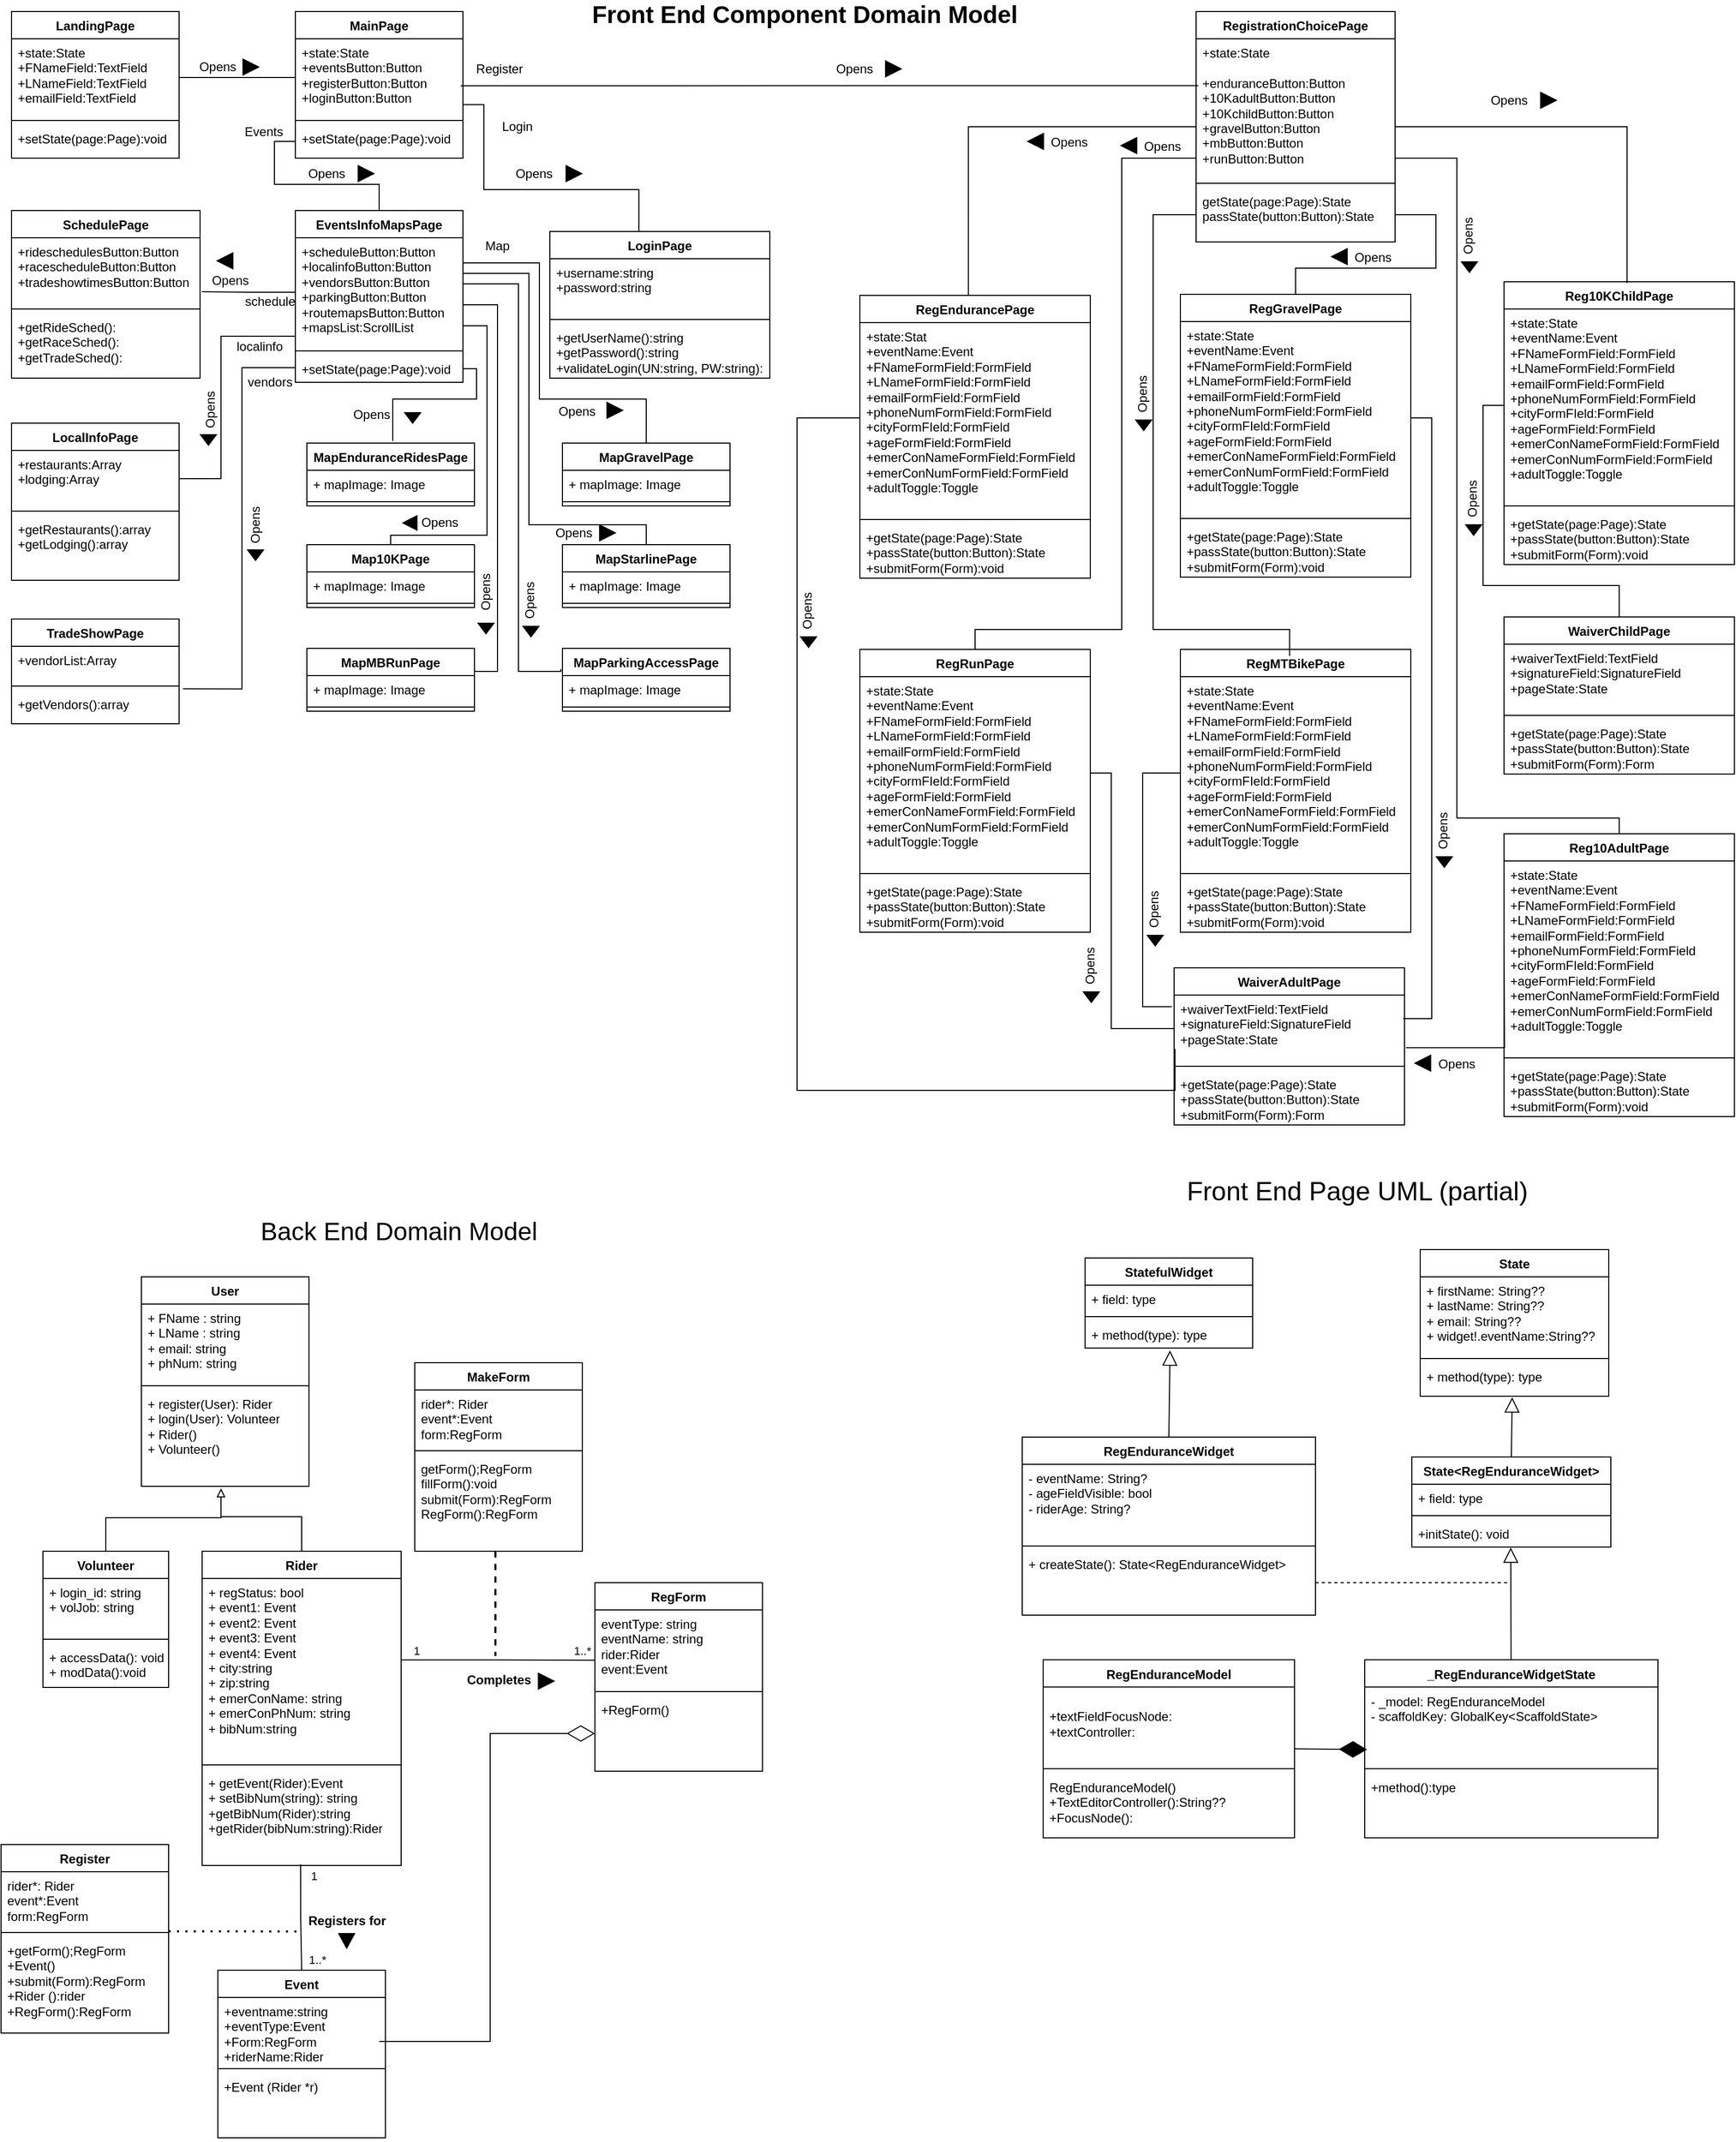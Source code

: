 <mxfile version="26.1.1">
  <diagram name="Page-1" id="c4acf3e9-155e-7222-9cf6-157b1a14988f">
    <mxGraphModel dx="1434" dy="1838" grid="1" gridSize="10" guides="1" tooltips="1" connect="1" arrows="1" fold="1" page="1" pageScale="1" pageWidth="850" pageHeight="1100" background="none" math="0" shadow="0">
      <root>
        <mxCell id="0" />
        <mxCell id="1" parent="0" />
        <mxCell id="pYM4KknxGki9qGqo0QUS-39" value="User" style="swimlane;fontStyle=1;align=center;verticalAlign=top;childLayout=stackLayout;horizontal=1;startSize=26;horizontalStack=0;resizeParent=1;resizeParentMax=0;resizeLast=0;collapsible=1;marginBottom=0;whiteSpace=wrap;html=1;" parent="1" vertex="1">
          <mxGeometry x="164" y="138" width="160" height="200" as="geometry">
            <mxRectangle x="40" y="410" width="60" height="30" as="alternateBounds" />
          </mxGeometry>
        </mxCell>
        <mxCell id="pYM4KknxGki9qGqo0QUS-69" value="+ FName&amp;nbsp;: string&amp;nbsp;&lt;div&gt;+ LName&amp;nbsp;: string&lt;/div&gt;&lt;div&gt;&lt;span style=&quot;background-color: transparent; color: light-dark(rgb(0, 0, 0), rgb(255, 255, 255));&quot;&gt;+ email: string&lt;/span&gt;&lt;/div&gt;&lt;div&gt;+ phNum: string&lt;span style=&quot;background-color: transparent; color: light-dark(rgb(0, 0, 0), rgb(255, 255, 255));&quot;&gt;&lt;/span&gt;&lt;/div&gt;&lt;div&gt;&amp;nbsp;&lt;/div&gt;&lt;div&gt;&amp;nbsp;&lt;/div&gt;&lt;div&gt;&amp;nbsp;&lt;/div&gt;" style="text;strokeColor=none;fillColor=none;align=left;verticalAlign=top;spacingLeft=4;spacingRight=4;overflow=hidden;rotatable=0;points=[[0,0.5],[1,0.5]];portConstraint=eastwest;whiteSpace=wrap;html=1;" parent="pYM4KknxGki9qGqo0QUS-39" vertex="1">
          <mxGeometry y="26" width="160" height="74" as="geometry" />
        </mxCell>
        <mxCell id="pYM4KknxGki9qGqo0QUS-41" value="" style="line;strokeWidth=1;fillColor=none;align=left;verticalAlign=middle;spacingTop=-1;spacingLeft=3;spacingRight=3;rotatable=0;labelPosition=right;points=[];portConstraint=eastwest;strokeColor=inherit;" parent="pYM4KknxGki9qGqo0QUS-39" vertex="1">
          <mxGeometry y="100" width="160" height="8" as="geometry" />
        </mxCell>
        <mxCell id="pYM4KknxGki9qGqo0QUS-85" value="+ register(User): Rider&lt;div&gt;+ login(User): Volunteer&lt;/div&gt;&lt;div&gt;+ Rider()&lt;/div&gt;&lt;div&gt;+ Volunteer()&lt;/div&gt;" style="text;strokeColor=none;fillColor=none;align=left;verticalAlign=top;spacingLeft=4;spacingRight=4;overflow=hidden;rotatable=0;points=[[0,0.5],[1,0.5]];portConstraint=eastwest;whiteSpace=wrap;html=1;" parent="pYM4KknxGki9qGqo0QUS-39" vertex="1">
          <mxGeometry y="108" width="160" height="92" as="geometry" />
        </mxCell>
        <mxCell id="pYM4KknxGki9qGqo0QUS-47" value="Volunteer" style="swimlane;fontStyle=1;align=center;verticalAlign=top;childLayout=stackLayout;horizontal=1;startSize=26;horizontalStack=0;resizeParent=1;resizeParentMax=0;resizeLast=0;collapsible=1;marginBottom=0;whiteSpace=wrap;html=1;" parent="1" vertex="1">
          <mxGeometry x="70" y="400" width="120" height="130" as="geometry">
            <mxRectangle x="360" y="430" width="90" height="30" as="alternateBounds" />
          </mxGeometry>
        </mxCell>
        <mxCell id="pYM4KknxGki9qGqo0QUS-65" value="+ login_id: string&lt;div&gt;+ volJob: string&amp;nbsp;&lt;/div&gt;&lt;div&gt;&lt;br&gt;&lt;/div&gt;" style="text;strokeColor=none;fillColor=none;align=left;verticalAlign=top;spacingLeft=4;spacingRight=4;overflow=hidden;rotatable=0;points=[[0,0.5],[1,0.5]];portConstraint=eastwest;whiteSpace=wrap;html=1;" parent="pYM4KknxGki9qGqo0QUS-47" vertex="1">
          <mxGeometry y="26" width="120" height="54" as="geometry" />
        </mxCell>
        <mxCell id="pYM4KknxGki9qGqo0QUS-49" value="" style="line;strokeWidth=1;fillColor=none;align=left;verticalAlign=middle;spacingTop=-1;spacingLeft=3;spacingRight=3;rotatable=0;labelPosition=right;points=[];portConstraint=eastwest;strokeColor=inherit;" parent="pYM4KknxGki9qGqo0QUS-47" vertex="1">
          <mxGeometry y="80" width="120" height="8" as="geometry" />
        </mxCell>
        <mxCell id="pYM4KknxGki9qGqo0QUS-50" value="+ accessData(): void&lt;div&gt;+ modData():void&lt;/div&gt;" style="text;strokeColor=none;fillColor=none;align=left;verticalAlign=top;spacingLeft=4;spacingRight=4;overflow=hidden;rotatable=0;points=[[0,0.5],[1,0.5]];portConstraint=eastwest;whiteSpace=wrap;html=1;" parent="pYM4KknxGki9qGqo0QUS-47" vertex="1">
          <mxGeometry y="88" width="120" height="42" as="geometry" />
        </mxCell>
        <mxCell id="pYM4KknxGki9qGqo0QUS-51" value="Rider" style="swimlane;fontStyle=1;align=center;verticalAlign=top;childLayout=stackLayout;horizontal=1;startSize=26;horizontalStack=0;resizeParent=1;resizeParentMax=0;resizeLast=0;collapsible=1;marginBottom=0;whiteSpace=wrap;html=1;" parent="1" vertex="1">
          <mxGeometry x="222" y="400" width="190" height="300" as="geometry">
            <mxRectangle x="360" y="120" width="70" height="30" as="alternateBounds" />
          </mxGeometry>
        </mxCell>
        <mxCell id="pYM4KknxGki9qGqo0QUS-97" value="+ regStatus: bool&lt;div&gt;+ event1: Event&lt;/div&gt;&lt;div&gt;+ event2: Event&lt;/div&gt;&lt;div&gt;+ event3: Event&lt;/div&gt;&lt;div&gt;+ event4: Event&lt;/div&gt;&lt;div&gt;+ city:string&lt;/div&gt;&lt;div&gt;&lt;span style=&quot;background-color: transparent; color: light-dark(rgb(0, 0, 0), rgb(255, 255, 255));&quot;&gt;+ zip:string&lt;/span&gt;&lt;/div&gt;&lt;div&gt;&lt;span style=&quot;background-color: transparent; color: light-dark(rgb(0, 0, 0), rgb(255, 255, 255));&quot;&gt;+ emerConName: string&lt;/span&gt;&lt;/div&gt;&lt;div&gt;&lt;span style=&quot;background-color: transparent; color: light-dark(rgb(0, 0, 0), rgb(255, 255, 255));&quot;&gt;+ emerConPhNum: string&lt;/span&gt;&lt;/div&gt;&lt;div&gt;+ bibNum:string&lt;/div&gt;&lt;div&gt;&lt;br&gt;&lt;/div&gt;" style="text;strokeColor=none;fillColor=none;align=left;verticalAlign=top;spacingLeft=4;spacingRight=4;overflow=hidden;rotatable=0;points=[[0,0.5],[1,0.5]];portConstraint=eastwest;whiteSpace=wrap;html=1;" parent="pYM4KknxGki9qGqo0QUS-51" vertex="1">
          <mxGeometry y="26" width="190" height="174" as="geometry" />
        </mxCell>
        <mxCell id="pYM4KknxGki9qGqo0QUS-53" value="" style="line;strokeWidth=1;fillColor=none;align=left;verticalAlign=middle;spacingTop=-1;spacingLeft=3;spacingRight=3;rotatable=0;labelPosition=right;points=[];portConstraint=eastwest;strokeColor=inherit;" parent="pYM4KknxGki9qGqo0QUS-51" vertex="1">
          <mxGeometry y="200" width="190" height="8" as="geometry" />
        </mxCell>
        <mxCell id="d70GMvGcP12yl__OMH9Z-12" value="&lt;div&gt;&lt;span style=&quot;background-color: transparent; color: light-dark(rgb(0, 0, 0), rgb(255, 255, 255));&quot;&gt;+ getEvent(Rider):Event&lt;/span&gt;&lt;/div&gt;&lt;div&gt;+ setBibNum(string): string&lt;/div&gt;&lt;div&gt;+getBibNum(Rider):string&lt;/div&gt;&lt;div&gt;+getRider(bibNum:string):Rider&lt;/div&gt;" style="text;strokeColor=none;fillColor=none;align=left;verticalAlign=top;spacingLeft=4;spacingRight=4;overflow=hidden;rotatable=0;points=[[0,0.5],[1,0.5]];portConstraint=eastwest;whiteSpace=wrap;html=1;" parent="pYM4KknxGki9qGqo0QUS-51" vertex="1">
          <mxGeometry y="208" width="190" height="92" as="geometry" />
        </mxCell>
        <mxCell id="pYM4KknxGki9qGqo0QUS-106" value="Register" style="swimlane;fontStyle=1;align=center;verticalAlign=top;childLayout=stackLayout;horizontal=1;startSize=26;horizontalStack=0;resizeParent=1;resizeParentMax=0;resizeLast=0;collapsible=1;marginBottom=0;whiteSpace=wrap;html=1;" parent="1" vertex="1">
          <mxGeometry x="30" y="680" width="160" height="180" as="geometry" />
        </mxCell>
        <mxCell id="pYM4KknxGki9qGqo0QUS-107" value="rider*: Rider&lt;div&gt;event*:Event&lt;/div&gt;&lt;div&gt;form:RegForm&lt;/div&gt;" style="text;strokeColor=none;fillColor=none;align=left;verticalAlign=top;spacingLeft=4;spacingRight=4;overflow=hidden;rotatable=0;points=[[0,0.5],[1,0.5]];portConstraint=eastwest;whiteSpace=wrap;html=1;" parent="pYM4KknxGki9qGqo0QUS-106" vertex="1">
          <mxGeometry y="26" width="160" height="54" as="geometry" />
        </mxCell>
        <mxCell id="pYM4KknxGki9qGqo0QUS-108" value="" style="line;strokeWidth=1;fillColor=none;align=left;verticalAlign=middle;spacingTop=-1;spacingLeft=3;spacingRight=3;rotatable=0;labelPosition=right;points=[];portConstraint=eastwest;strokeColor=inherit;" parent="pYM4KknxGki9qGqo0QUS-106" vertex="1">
          <mxGeometry y="80" width="160" height="8" as="geometry" />
        </mxCell>
        <mxCell id="pYM4KknxGki9qGqo0QUS-109" value="+getForm();RegForm&lt;div&gt;+Event()&lt;/div&gt;&lt;div&gt;+submit(Form):RegForm&lt;/div&gt;&lt;div&gt;+Rider ():rider&lt;/div&gt;&lt;div&gt;+RegForm():RegForm&lt;/div&gt;&lt;div&gt;&lt;br&gt;&lt;/div&gt;" style="text;strokeColor=none;fillColor=none;align=left;verticalAlign=top;spacingLeft=4;spacingRight=4;overflow=hidden;rotatable=0;points=[[0,0.5],[1,0.5]];portConstraint=eastwest;whiteSpace=wrap;html=1;" parent="pYM4KknxGki9qGqo0QUS-106" vertex="1">
          <mxGeometry y="88" width="160" height="92" as="geometry" />
        </mxCell>
        <mxCell id="pYM4KknxGki9qGqo0QUS-114" value="Event" style="swimlane;fontStyle=1;align=center;verticalAlign=top;childLayout=stackLayout;horizontal=1;startSize=26;horizontalStack=0;resizeParent=1;resizeParentMax=0;resizeLast=0;collapsible=1;marginBottom=0;whiteSpace=wrap;html=1;" parent="1" vertex="1">
          <mxGeometry x="237" y="800" width="160" height="160" as="geometry" />
        </mxCell>
        <mxCell id="pYM4KknxGki9qGqo0QUS-115" value="+eventname:string&lt;div&gt;+eventType:Event&lt;/div&gt;&lt;div&gt;+Form:RegForm&lt;/div&gt;&lt;div&gt;+riderName:Rider&lt;/div&gt;" style="text;strokeColor=none;fillColor=none;align=left;verticalAlign=top;spacingLeft=4;spacingRight=4;overflow=hidden;rotatable=0;points=[[0,0.5],[1,0.5]];portConstraint=eastwest;whiteSpace=wrap;html=1;" parent="pYM4KknxGki9qGqo0QUS-114" vertex="1">
          <mxGeometry y="26" width="160" height="64" as="geometry" />
        </mxCell>
        <mxCell id="pYM4KknxGki9qGqo0QUS-116" value="" style="line;strokeWidth=1;fillColor=none;align=left;verticalAlign=middle;spacingTop=-1;spacingLeft=3;spacingRight=3;rotatable=0;labelPosition=right;points=[];portConstraint=eastwest;strokeColor=inherit;" parent="pYM4KknxGki9qGqo0QUS-114" vertex="1">
          <mxGeometry y="90" width="160" height="8" as="geometry" />
        </mxCell>
        <mxCell id="pYM4KknxGki9qGqo0QUS-117" value="+Event (Rider *r)" style="text;strokeColor=none;fillColor=none;align=left;verticalAlign=top;spacingLeft=4;spacingRight=4;overflow=hidden;rotatable=0;points=[[0,0.5],[1,0.5]];portConstraint=eastwest;whiteSpace=wrap;html=1;" parent="pYM4KknxGki9qGqo0QUS-114" vertex="1">
          <mxGeometry y="98" width="160" height="62" as="geometry" />
        </mxCell>
        <mxCell id="pYM4KknxGki9qGqo0QUS-122" value="MainPage" style="swimlane;fontStyle=1;align=center;verticalAlign=top;childLayout=stackLayout;horizontal=1;startSize=26;horizontalStack=0;resizeParent=1;resizeParentMax=0;resizeLast=0;collapsible=1;marginBottom=0;whiteSpace=wrap;html=1;" parent="1" vertex="1">
          <mxGeometry x="311" y="-1070" width="160" height="140" as="geometry" />
        </mxCell>
        <mxCell id="pYM4KknxGki9qGqo0QUS-123" value="+state:State&lt;div&gt;+eventsButton:Button&lt;/div&gt;&lt;div&gt;+registerButton:Button&lt;/div&gt;&lt;div&gt;+loginButton:Button&lt;/div&gt;" style="text;strokeColor=none;fillColor=none;align=left;verticalAlign=top;spacingLeft=4;spacingRight=4;overflow=hidden;rotatable=0;points=[[0,0.5],[1,0.5]];portConstraint=eastwest;whiteSpace=wrap;html=1;" parent="pYM4KknxGki9qGqo0QUS-122" vertex="1">
          <mxGeometry y="26" width="160" height="74" as="geometry" />
        </mxCell>
        <mxCell id="pYM4KknxGki9qGqo0QUS-124" value="" style="line;strokeWidth=1;fillColor=none;align=left;verticalAlign=middle;spacingTop=-1;spacingLeft=3;spacingRight=3;rotatable=0;labelPosition=right;points=[];portConstraint=eastwest;strokeColor=inherit;" parent="pYM4KknxGki9qGqo0QUS-122" vertex="1">
          <mxGeometry y="100" width="160" height="8" as="geometry" />
        </mxCell>
        <mxCell id="pYM4KknxGki9qGqo0QUS-125" value="+setState(page:Page):void" style="text;strokeColor=none;fillColor=none;align=left;verticalAlign=top;spacingLeft=4;spacingRight=4;overflow=hidden;rotatable=0;points=[[0,0.5],[1,0.5]];portConstraint=eastwest;whiteSpace=wrap;html=1;" parent="pYM4KknxGki9qGqo0QUS-122" vertex="1">
          <mxGeometry y="108" width="160" height="32" as="geometry" />
        </mxCell>
        <mxCell id="pYM4KknxGki9qGqo0QUS-126" value="RegistrationChoicePage" style="swimlane;fontStyle=1;align=center;verticalAlign=top;childLayout=stackLayout;horizontal=1;startSize=26;horizontalStack=0;resizeParent=1;resizeParentMax=0;resizeLast=0;collapsible=1;marginBottom=0;whiteSpace=wrap;html=1;" parent="1" vertex="1">
          <mxGeometry x="1171" y="-1070" width="190" height="220" as="geometry" />
        </mxCell>
        <mxCell id="pYM4KknxGki9qGqo0QUS-127" value="&lt;div&gt;+state:State&lt;/div&gt;&lt;div&gt;&lt;br&gt;&lt;/div&gt;&lt;div&gt;+enduranceButton:Button&lt;/div&gt;&lt;div&gt;+10KadultButton:Button&lt;/div&gt;&lt;div&gt;+10KchildButton:Button&lt;/div&gt;&lt;div&gt;+gravelButton:Button&lt;/div&gt;&lt;div&gt;+mbButton:Button&lt;/div&gt;&lt;div&gt;+runButton:Button&lt;/div&gt;" style="text;strokeColor=none;fillColor=none;align=left;verticalAlign=top;spacingLeft=4;spacingRight=4;overflow=hidden;rotatable=0;points=[[0,0.5],[1,0.5]];portConstraint=eastwest;whiteSpace=wrap;html=1;" parent="pYM4KknxGki9qGqo0QUS-126" vertex="1">
          <mxGeometry y="26" width="190" height="134" as="geometry" />
        </mxCell>
        <mxCell id="pYM4KknxGki9qGqo0QUS-128" value="" style="line;strokeWidth=1;fillColor=none;align=left;verticalAlign=middle;spacingTop=-1;spacingLeft=3;spacingRight=3;rotatable=0;labelPosition=right;points=[];portConstraint=eastwest;strokeColor=inherit;" parent="pYM4KknxGki9qGqo0QUS-126" vertex="1">
          <mxGeometry y="160" width="190" height="8" as="geometry" />
        </mxCell>
        <mxCell id="pYM4KknxGki9qGqo0QUS-129" value="getState(page:Page):State&lt;div&gt;passState(button:Button):State&lt;/div&gt;" style="text;strokeColor=none;fillColor=none;align=left;verticalAlign=top;spacingLeft=4;spacingRight=4;overflow=hidden;rotatable=0;points=[[0,0.5],[1,0.5]];portConstraint=eastwest;whiteSpace=wrap;html=1;" parent="pYM4KknxGki9qGqo0QUS-126" vertex="1">
          <mxGeometry y="168" width="190" height="52" as="geometry" />
        </mxCell>
        <mxCell id="pYM4KknxGki9qGqo0QUS-130" value="EventsInfoMapsPage" style="swimlane;fontStyle=1;align=center;verticalAlign=top;childLayout=stackLayout;horizontal=1;startSize=26;horizontalStack=0;resizeParent=1;resizeParentMax=0;resizeLast=0;collapsible=1;marginBottom=0;whiteSpace=wrap;html=1;" parent="1" vertex="1">
          <mxGeometry x="311" y="-880" width="160" height="164" as="geometry" />
        </mxCell>
        <mxCell id="pYM4KknxGki9qGqo0QUS-131" value="&lt;div&gt;+scheduleButton:Button&lt;/div&gt;&lt;div&gt;+localinfoButton:Button&lt;/div&gt;&lt;div&gt;&lt;div&gt;+vendorsButton:Button&lt;/div&gt;&lt;/div&gt;&lt;div&gt;&lt;div&gt;+parkingButton:Button&lt;/div&gt;&lt;/div&gt;&lt;div&gt;+routemapsButton:Button&lt;/div&gt;&lt;div&gt;+mapsList:ScrollList&lt;/div&gt;&lt;div&gt;&lt;br&gt;&lt;/div&gt;" style="text;strokeColor=none;fillColor=none;align=left;verticalAlign=top;spacingLeft=4;spacingRight=4;overflow=hidden;rotatable=0;points=[[0,0.5],[1,0.5]];portConstraint=eastwest;whiteSpace=wrap;html=1;" parent="pYM4KknxGki9qGqo0QUS-130" vertex="1">
          <mxGeometry y="26" width="160" height="104" as="geometry" />
        </mxCell>
        <mxCell id="pYM4KknxGki9qGqo0QUS-132" value="" style="line;strokeWidth=1;fillColor=none;align=left;verticalAlign=middle;spacingTop=-1;spacingLeft=3;spacingRight=3;rotatable=0;labelPosition=right;points=[];portConstraint=eastwest;strokeColor=inherit;" parent="pYM4KknxGki9qGqo0QUS-130" vertex="1">
          <mxGeometry y="130" width="160" height="8" as="geometry" />
        </mxCell>
        <mxCell id="LJZgHr9To_zfwPelsCcP-102" style="edgeStyle=orthogonalEdgeStyle;rounded=0;orthogonalLoop=1;jettySize=auto;html=1;exitX=1;exitY=0.5;exitDx=0;exitDy=0;endArrow=none;startFill=0;" parent="pYM4KknxGki9qGqo0QUS-130" source="pYM4KknxGki9qGqo0QUS-133" edge="1">
          <mxGeometry relative="1" as="geometry">
            <mxPoint x="93" y="220" as="targetPoint" />
            <Array as="points">
              <mxPoint x="173" y="151" />
              <mxPoint x="173" y="180" />
              <mxPoint x="93" y="180" />
            </Array>
          </mxGeometry>
        </mxCell>
        <mxCell id="pYM4KknxGki9qGqo0QUS-133" value="+setState(page:Page):void" style="text;strokeColor=none;fillColor=none;align=left;verticalAlign=top;spacingLeft=4;spacingRight=4;overflow=hidden;rotatable=0;points=[[0,0.5],[1,0.5]];portConstraint=eastwest;whiteSpace=wrap;html=1;" parent="pYM4KknxGki9qGqo0QUS-130" vertex="1">
          <mxGeometry y="138" width="160" height="26" as="geometry" />
        </mxCell>
        <mxCell id="pYM4KknxGki9qGqo0QUS-134" value="MapEnduranceRidesPage" style="swimlane;fontStyle=1;align=center;verticalAlign=top;childLayout=stackLayout;horizontal=1;startSize=26;horizontalStack=0;resizeParent=1;resizeParentMax=0;resizeLast=0;collapsible=1;marginBottom=0;whiteSpace=wrap;html=1;" parent="1" vertex="1">
          <mxGeometry x="322" y="-658" width="160" height="60" as="geometry" />
        </mxCell>
        <mxCell id="pYM4KknxGki9qGqo0QUS-135" value="+ mapImage: Image" style="text;strokeColor=none;fillColor=none;align=left;verticalAlign=top;spacingLeft=4;spacingRight=4;overflow=hidden;rotatable=0;points=[[0,0.5],[1,0.5]];portConstraint=eastwest;whiteSpace=wrap;html=1;" parent="pYM4KknxGki9qGqo0QUS-134" vertex="1">
          <mxGeometry y="26" width="160" height="26" as="geometry" />
        </mxCell>
        <mxCell id="pYM4KknxGki9qGqo0QUS-136" value="" style="line;strokeWidth=1;fillColor=none;align=left;verticalAlign=middle;spacingTop=-1;spacingLeft=3;spacingRight=3;rotatable=0;labelPosition=right;points=[];portConstraint=eastwest;strokeColor=inherit;" parent="pYM4KknxGki9qGqo0QUS-134" vertex="1">
          <mxGeometry y="52" width="160" height="8" as="geometry" />
        </mxCell>
        <mxCell id="pYM4KknxGki9qGqo0QUS-138" value="TradeShowPage" style="swimlane;fontStyle=1;align=center;verticalAlign=top;childLayout=stackLayout;horizontal=1;startSize=26;horizontalStack=0;resizeParent=1;resizeParentMax=0;resizeLast=0;collapsible=1;marginBottom=0;whiteSpace=wrap;html=1;" parent="1" vertex="1">
          <mxGeometry x="40" y="-490" width="160" height="100" as="geometry" />
        </mxCell>
        <mxCell id="pYM4KknxGki9qGqo0QUS-139" value="+vendorList:Array&lt;div&gt;&lt;br&gt;&lt;/div&gt;" style="text;strokeColor=none;fillColor=none;align=left;verticalAlign=top;spacingLeft=4;spacingRight=4;overflow=hidden;rotatable=0;points=[[0,0.5],[1,0.5]];portConstraint=eastwest;whiteSpace=wrap;html=1;" parent="pYM4KknxGki9qGqo0QUS-138" vertex="1">
          <mxGeometry y="26" width="160" height="34" as="geometry" />
        </mxCell>
        <mxCell id="pYM4KknxGki9qGqo0QUS-140" value="" style="line;strokeWidth=1;fillColor=none;align=left;verticalAlign=middle;spacingTop=-1;spacingLeft=3;spacingRight=3;rotatable=0;labelPosition=right;points=[];portConstraint=eastwest;strokeColor=inherit;" parent="pYM4KknxGki9qGqo0QUS-138" vertex="1">
          <mxGeometry y="60" width="160" height="8" as="geometry" />
        </mxCell>
        <mxCell id="pYM4KknxGki9qGqo0QUS-141" value="+getVendors():array&lt;div&gt;&lt;br&gt;&lt;/div&gt;" style="text;strokeColor=none;fillColor=none;align=left;verticalAlign=top;spacingLeft=4;spacingRight=4;overflow=hidden;rotatable=0;points=[[0,0.5],[1,0.5]];portConstraint=eastwest;whiteSpace=wrap;html=1;" parent="pYM4KknxGki9qGqo0QUS-138" vertex="1">
          <mxGeometry y="68" width="160" height="32" as="geometry" />
        </mxCell>
        <mxCell id="pYM4KknxGki9qGqo0QUS-142" value="SchedulePage" style="swimlane;fontStyle=1;align=center;verticalAlign=top;childLayout=stackLayout;horizontal=1;startSize=26;horizontalStack=0;resizeParent=1;resizeParentMax=0;resizeLast=0;collapsible=1;marginBottom=0;whiteSpace=wrap;html=1;" parent="1" vertex="1">
          <mxGeometry x="40" y="-880" width="180" height="160" as="geometry" />
        </mxCell>
        <mxCell id="pYM4KknxGki9qGqo0QUS-143" value="&lt;div&gt;+rideschedulesButton:Button&lt;/div&gt;&lt;div&gt;+racescheduleButton:Button&lt;/div&gt;&lt;div&gt;+tradeshowtimesButton:Button&lt;/div&gt;&lt;div&gt;&lt;br&gt;&lt;/div&gt;&lt;div&gt;&lt;br&gt;&lt;/div&gt;" style="text;strokeColor=none;fillColor=none;align=left;verticalAlign=top;spacingLeft=4;spacingRight=4;overflow=hidden;rotatable=0;points=[[0,0.5],[1,0.5]];portConstraint=eastwest;whiteSpace=wrap;html=1;" parent="pYM4KknxGki9qGqo0QUS-142" vertex="1">
          <mxGeometry y="26" width="180" height="64" as="geometry" />
        </mxCell>
        <mxCell id="pYM4KknxGki9qGqo0QUS-144" value="" style="line;strokeWidth=1;fillColor=none;align=left;verticalAlign=middle;spacingTop=-1;spacingLeft=3;spacingRight=3;rotatable=0;labelPosition=right;points=[];portConstraint=eastwest;strokeColor=inherit;" parent="pYM4KknxGki9qGqo0QUS-142" vertex="1">
          <mxGeometry y="90" width="180" height="8" as="geometry" />
        </mxCell>
        <mxCell id="pYM4KknxGki9qGqo0QUS-145" value="+getRideSched():&lt;div&gt;+getRaceSched():&lt;/div&gt;&lt;div&gt;+getTradeSched():&lt;/div&gt;" style="text;strokeColor=none;fillColor=none;align=left;verticalAlign=top;spacingLeft=4;spacingRight=4;overflow=hidden;rotatable=0;points=[[0,0.5],[1,0.5]];portConstraint=eastwest;whiteSpace=wrap;html=1;" parent="pYM4KknxGki9qGqo0QUS-142" vertex="1">
          <mxGeometry y="98" width="180" height="62" as="geometry" />
        </mxCell>
        <mxCell id="d70GMvGcP12yl__OMH9Z-14" value="RegForm" style="swimlane;fontStyle=1;align=center;verticalAlign=top;childLayout=stackLayout;horizontal=1;startSize=26;horizontalStack=0;resizeParent=1;resizeParentMax=0;resizeLast=0;collapsible=1;marginBottom=0;whiteSpace=wrap;html=1;" parent="1" vertex="1">
          <mxGeometry x="597" y="430" width="160" height="180" as="geometry" />
        </mxCell>
        <mxCell id="d70GMvGcP12yl__OMH9Z-15" value="eventType: string&lt;div&gt;eventName: string&lt;/div&gt;&lt;div&gt;rider:Rider&lt;/div&gt;&lt;div&gt;event:Event&lt;/div&gt;" style="text;strokeColor=none;fillColor=none;align=left;verticalAlign=top;spacingLeft=4;spacingRight=4;overflow=hidden;rotatable=0;points=[[0,0.5],[1,0.5]];portConstraint=eastwest;whiteSpace=wrap;html=1;" parent="d70GMvGcP12yl__OMH9Z-14" vertex="1">
          <mxGeometry y="26" width="160" height="74" as="geometry" />
        </mxCell>
        <mxCell id="d70GMvGcP12yl__OMH9Z-16" value="" style="line;strokeWidth=1;fillColor=none;align=left;verticalAlign=middle;spacingTop=-1;spacingLeft=3;spacingRight=3;rotatable=0;labelPosition=right;points=[];portConstraint=eastwest;strokeColor=inherit;" parent="d70GMvGcP12yl__OMH9Z-14" vertex="1">
          <mxGeometry y="100" width="160" height="8" as="geometry" />
        </mxCell>
        <mxCell id="d70GMvGcP12yl__OMH9Z-17" value="+RegForm()" style="text;strokeColor=none;fillColor=none;align=left;verticalAlign=top;spacingLeft=4;spacingRight=4;overflow=hidden;rotatable=0;points=[[0,0.5],[1,0.5]];portConstraint=eastwest;whiteSpace=wrap;html=1;" parent="d70GMvGcP12yl__OMH9Z-14" vertex="1">
          <mxGeometry y="108" width="160" height="72" as="geometry" />
        </mxCell>
        <mxCell id="d70GMvGcP12yl__OMH9Z-32" value="" style="endArrow=block;html=1;rounded=0;endFill=0;strokeWidth=1;edgeStyle=elbowEdgeStyle;elbow=vertical;exitX=0.5;exitY=0;exitDx=0;exitDy=0;" parent="1" source="pYM4KknxGki9qGqo0QUS-47" edge="1">
          <mxGeometry width="50" height="50" relative="1" as="geometry">
            <mxPoint x="115" y="408" as="sourcePoint" />
            <mxPoint x="240" y="340" as="targetPoint" />
            <Array as="points">
              <mxPoint x="383" y="368" />
            </Array>
          </mxGeometry>
        </mxCell>
        <mxCell id="d70GMvGcP12yl__OMH9Z-33" value="" style="endArrow=none;html=1;rounded=0;endFill=0;strokeWidth=1;edgeStyle=elbowEdgeStyle;elbow=vertical;exitX=0.5;exitY=0;exitDx=0;exitDy=0;startFill=0;" parent="1" source="pYM4KknxGki9qGqo0QUS-51" edge="1">
          <mxGeometry width="50" height="50" relative="1" as="geometry">
            <mxPoint x="352" y="380" as="sourcePoint" />
            <mxPoint x="240" y="360" as="targetPoint" />
            <Array as="points">
              <mxPoint x="302" y="367" />
            </Array>
          </mxGeometry>
        </mxCell>
        <mxCell id="d70GMvGcP12yl__OMH9Z-36" value="" style="endArrow=none;html=1;edgeStyle=orthogonalEdgeStyle;rounded=0;exitX=1;exitY=0.447;exitDx=0;exitDy=0;exitPerimeter=0;entryX=-0.002;entryY=0.648;entryDx=0;entryDy=0;entryPerimeter=0;" parent="1" source="pYM4KknxGki9qGqo0QUS-97" target="d70GMvGcP12yl__OMH9Z-15" edge="1">
          <mxGeometry relative="1" as="geometry">
            <mxPoint x="830" y="500" as="sourcePoint" />
            <mxPoint x="590" y="504" as="targetPoint" />
          </mxGeometry>
        </mxCell>
        <mxCell id="d70GMvGcP12yl__OMH9Z-37" value="1" style="edgeLabel;resizable=0;html=1;align=left;verticalAlign=bottom;" parent="d70GMvGcP12yl__OMH9Z-36" connectable="0" vertex="1">
          <mxGeometry x="-1" relative="1" as="geometry">
            <mxPoint x="10" as="offset" />
          </mxGeometry>
        </mxCell>
        <mxCell id="d70GMvGcP12yl__OMH9Z-39" value="Completes" style="text;align=center;fontStyle=1;verticalAlign=middle;spacingLeft=3;spacingRight=3;strokeColor=none;rotatable=0;points=[[0,0.5],[1,0.5]];portConstraint=eastwest;html=1;" parent="1" vertex="1">
          <mxGeometry x="465" y="510" width="80" height="26" as="geometry" />
        </mxCell>
        <mxCell id="d70GMvGcP12yl__OMH9Z-40" value="" style="shape=mxgraph.arrows2.wedgeArrow;html=1;bendable=0;startWidth=7.586;fillColor=strokeColor;defaultFillColor=invert;defaultGradientColor=invert;rounded=0;" parent="1" edge="1">
          <mxGeometry width="100" height="100" relative="1" as="geometry">
            <mxPoint x="543" y="524" as="sourcePoint" />
            <mxPoint x="558" y="524" as="targetPoint" />
          </mxGeometry>
        </mxCell>
        <mxCell id="JsiSuxxwU8sM0iO7odkz-2" value="Front End Component Domain Model" style="text;align=center;fontStyle=1;verticalAlign=middle;spacingLeft=3;spacingRight=3;strokeColor=none;rotatable=0;points=[[0,0.5],[1,0.5]];portConstraint=eastwest;html=1;fontSize=23;" parent="1" vertex="1">
          <mxGeometry x="757" y="-1080" width="80" height="26" as="geometry" />
        </mxCell>
        <mxCell id="JsiSuxxwU8sM0iO7odkz-6" value="" style="endArrow=none;dashed=1;html=1;strokeWidth=2;rounded=0;" parent="1" edge="1">
          <mxGeometry width="50" height="50" relative="1" as="geometry">
            <mxPoint x="502" y="400" as="sourcePoint" />
            <mxPoint x="502" y="500" as="targetPoint" />
          </mxGeometry>
        </mxCell>
        <mxCell id="JsiSuxxwU8sM0iO7odkz-8" value="1..*" style="edgeLabel;resizable=0;html=1;align=left;verticalAlign=bottom;" parent="1" connectable="0" vertex="1">
          <mxGeometry x="575.33" y="503.604" as="geometry" />
        </mxCell>
        <mxCell id="JsiSuxxwU8sM0iO7odkz-9" value="" style="endArrow=none;html=1;edgeStyle=orthogonalEdgeStyle;rounded=0;exitX=0.495;exitY=0.989;exitDx=0;exitDy=0;exitPerimeter=0;entryX=0.5;entryY=0;entryDx=0;entryDy=0;" parent="1" source="d70GMvGcP12yl__OMH9Z-12" target="pYM4KknxGki9qGqo0QUS-114" edge="1">
          <mxGeometry relative="1" as="geometry">
            <mxPoint x="343" y="750" as="sourcePoint" />
            <mxPoint x="590" y="750" as="targetPoint" />
          </mxGeometry>
        </mxCell>
        <mxCell id="JsiSuxxwU8sM0iO7odkz-10" value="1" style="edgeLabel;resizable=0;html=1;align=left;verticalAlign=bottom;" parent="JsiSuxxwU8sM0iO7odkz-9" connectable="0" vertex="1">
          <mxGeometry x="-1" relative="1" as="geometry">
            <mxPoint x="8" y="20" as="offset" />
          </mxGeometry>
        </mxCell>
        <mxCell id="JsiSuxxwU8sM0iO7odkz-12" value="Registers for" style="text;align=center;fontStyle=1;verticalAlign=middle;spacingLeft=3;spacingRight=3;strokeColor=none;rotatable=0;points=[[0,0.5],[1,0.5]];portConstraint=eastwest;html=1;" parent="1" vertex="1">
          <mxGeometry x="320" y="740" width="80" height="26" as="geometry" />
        </mxCell>
        <mxCell id="JsiSuxxwU8sM0iO7odkz-13" value="1..*" style="edgeLabel;resizable=0;html=1;align=left;verticalAlign=bottom;" parent="1" connectable="0" vertex="1">
          <mxGeometry x="322.33" y="798.604" as="geometry" />
        </mxCell>
        <mxCell id="JsiSuxxwU8sM0iO7odkz-14" value="" style="shape=mxgraph.arrows2.wedgeArrow;html=1;bendable=0;startWidth=7.586;fillColor=strokeColor;defaultFillColor=invert;defaultGradientColor=invert;rounded=0;" parent="1" edge="1">
          <mxGeometry width="100" height="100" relative="1" as="geometry">
            <mxPoint x="360" y="765" as="sourcePoint" />
            <mxPoint x="360" y="779" as="targetPoint" />
          </mxGeometry>
        </mxCell>
        <mxCell id="JsiSuxxwU8sM0iO7odkz-15" value="MakeForm" style="swimlane;fontStyle=1;align=center;verticalAlign=top;childLayout=stackLayout;horizontal=1;startSize=26;horizontalStack=0;resizeParent=1;resizeParentMax=0;resizeLast=0;collapsible=1;marginBottom=0;whiteSpace=wrap;html=1;" parent="1" vertex="1">
          <mxGeometry x="425" y="220" width="160" height="180" as="geometry" />
        </mxCell>
        <mxCell id="JsiSuxxwU8sM0iO7odkz-16" value="rider*: Rider&lt;div&gt;event*:Event&lt;/div&gt;&lt;div&gt;form:RegForm&lt;/div&gt;" style="text;strokeColor=none;fillColor=none;align=left;verticalAlign=top;spacingLeft=4;spacingRight=4;overflow=hidden;rotatable=0;points=[[0,0.5],[1,0.5]];portConstraint=eastwest;whiteSpace=wrap;html=1;" parent="JsiSuxxwU8sM0iO7odkz-15" vertex="1">
          <mxGeometry y="26" width="160" height="54" as="geometry" />
        </mxCell>
        <mxCell id="JsiSuxxwU8sM0iO7odkz-17" value="" style="line;strokeWidth=1;fillColor=none;align=left;verticalAlign=middle;spacingTop=-1;spacingLeft=3;spacingRight=3;rotatable=0;labelPosition=right;points=[];portConstraint=eastwest;strokeColor=inherit;" parent="JsiSuxxwU8sM0iO7odkz-15" vertex="1">
          <mxGeometry y="80" width="160" height="8" as="geometry" />
        </mxCell>
        <mxCell id="JsiSuxxwU8sM0iO7odkz-18" value="getForm();RegForm&lt;div&gt;fillForm():void&lt;/div&gt;&lt;div&gt;submit(Form):RegForm&lt;/div&gt;&lt;div&gt;RegForm():RegForm&lt;/div&gt;&lt;div&gt;&lt;br&gt;&lt;/div&gt;" style="text;strokeColor=none;fillColor=none;align=left;verticalAlign=top;spacingLeft=4;spacingRight=4;overflow=hidden;rotatable=0;points=[[0,0.5],[1,0.5]];portConstraint=eastwest;whiteSpace=wrap;html=1;" parent="JsiSuxxwU8sM0iO7odkz-15" vertex="1">
          <mxGeometry y="88" width="160" height="92" as="geometry" />
        </mxCell>
        <mxCell id="JsiSuxxwU8sM0iO7odkz-19" value="" style="endArrow=none;dashed=1;html=1;dashPattern=1 3;strokeWidth=2;rounded=0;exitX=1;exitY=0.351;exitDx=0;exitDy=0;exitPerimeter=0;" parent="1" source="pYM4KknxGki9qGqo0QUS-108" edge="1">
          <mxGeometry width="50" height="50" relative="1" as="geometry">
            <mxPoint x="195.68" y="763.4" as="sourcePoint" />
            <mxPoint x="316" y="763" as="targetPoint" />
          </mxGeometry>
        </mxCell>
        <mxCell id="JsiSuxxwU8sM0iO7odkz-20" value="Back End Domain Model" style="text;html=1;align=center;verticalAlign=middle;whiteSpace=wrap;rounded=0;fontSize=24;" parent="1" vertex="1">
          <mxGeometry x="245.33" y="80" width="330" height="30" as="geometry" />
        </mxCell>
        <mxCell id="JsiSuxxwU8sM0iO7odkz-56" value="LandingPage" style="swimlane;fontStyle=1;align=center;verticalAlign=top;childLayout=stackLayout;horizontal=1;startSize=26;horizontalStack=0;resizeParent=1;resizeParentMax=0;resizeLast=0;collapsible=1;marginBottom=0;whiteSpace=wrap;html=1;" parent="1" vertex="1">
          <mxGeometry x="40" y="-1070" width="160" height="140" as="geometry" />
        </mxCell>
        <mxCell id="JsiSuxxwU8sM0iO7odkz-57" value="+state:State&lt;div&gt;+FNameField:TextField&lt;/div&gt;&lt;div&gt;+LNameField:TextField&lt;/div&gt;&lt;div&gt;+emailField:TextField&lt;/div&gt;" style="text;strokeColor=none;fillColor=none;align=left;verticalAlign=top;spacingLeft=4;spacingRight=4;overflow=hidden;rotatable=0;points=[[0,0.5],[1,0.5]];portConstraint=eastwest;whiteSpace=wrap;html=1;" parent="JsiSuxxwU8sM0iO7odkz-56" vertex="1">
          <mxGeometry y="26" width="160" height="74" as="geometry" />
        </mxCell>
        <mxCell id="JsiSuxxwU8sM0iO7odkz-58" value="" style="line;strokeWidth=1;fillColor=none;align=left;verticalAlign=middle;spacingTop=-1;spacingLeft=3;spacingRight=3;rotatable=0;labelPosition=right;points=[];portConstraint=eastwest;strokeColor=inherit;" parent="JsiSuxxwU8sM0iO7odkz-56" vertex="1">
          <mxGeometry y="100" width="160" height="8" as="geometry" />
        </mxCell>
        <mxCell id="JsiSuxxwU8sM0iO7odkz-59" value="+setState(page:Page):void" style="text;strokeColor=none;fillColor=none;align=left;verticalAlign=top;spacingLeft=4;spacingRight=4;overflow=hidden;rotatable=0;points=[[0,0.5],[1,0.5]];portConstraint=eastwest;whiteSpace=wrap;html=1;" parent="JsiSuxxwU8sM0iO7odkz-56" vertex="1">
          <mxGeometry y="108" width="160" height="32" as="geometry" />
        </mxCell>
        <mxCell id="LJZgHr9To_zfwPelsCcP-1" value="RegEndurancePage" style="swimlane;fontStyle=1;align=center;verticalAlign=top;childLayout=stackLayout;horizontal=1;startSize=26;horizontalStack=0;resizeParent=1;resizeParentMax=0;resizeLast=0;collapsible=1;marginBottom=0;whiteSpace=wrap;html=1;" parent="1" vertex="1">
          <mxGeometry x="850" y="-799" width="220" height="270" as="geometry" />
        </mxCell>
        <mxCell id="LJZgHr9To_zfwPelsCcP-2" value="&lt;div&gt;+state:Stat&lt;/div&gt;&lt;div&gt;+eventName:Event&lt;/div&gt;&lt;div&gt;+FNameFormField:FormField&lt;/div&gt;&lt;div&gt;+LNameFormField:FormField&lt;/div&gt;&lt;div&gt;+emailFormField:FormField&lt;/div&gt;&lt;div&gt;+phoneNumFormField:FormField&lt;/div&gt;&lt;div&gt;+cityFormFIeld:FormField&lt;/div&gt;&lt;div&gt;+ageFormField:FormField&lt;/div&gt;&lt;div&gt;+emerConNameFormField:FormField&lt;/div&gt;&lt;div&gt;+emerConNumFormField:FormField&lt;/div&gt;&lt;div&gt;+adultToggle:Toggle&lt;/div&gt;" style="text;strokeColor=none;fillColor=none;align=left;verticalAlign=top;spacingLeft=4;spacingRight=4;overflow=hidden;rotatable=0;points=[[0,0.5],[1,0.5]];portConstraint=eastwest;whiteSpace=wrap;html=1;" parent="LJZgHr9To_zfwPelsCcP-1" vertex="1">
          <mxGeometry y="26" width="220" height="184" as="geometry" />
        </mxCell>
        <mxCell id="LJZgHr9To_zfwPelsCcP-3" value="" style="line;strokeWidth=1;fillColor=none;align=left;verticalAlign=middle;spacingTop=-1;spacingLeft=3;spacingRight=3;rotatable=0;labelPosition=right;points=[];portConstraint=eastwest;strokeColor=inherit;" parent="LJZgHr9To_zfwPelsCcP-1" vertex="1">
          <mxGeometry y="210" width="220" height="8" as="geometry" />
        </mxCell>
        <mxCell id="LJZgHr9To_zfwPelsCcP-4" value="+getState(page:Page):State&lt;div&gt;+passState(button:Button):State&lt;/div&gt;&lt;div&gt;+submitForm(Form):void&lt;/div&gt;" style="text;strokeColor=none;fillColor=none;align=left;verticalAlign=top;spacingLeft=4;spacingRight=4;overflow=hidden;rotatable=0;points=[[0,0.5],[1,0.5]];portConstraint=eastwest;whiteSpace=wrap;html=1;" parent="LJZgHr9To_zfwPelsCcP-1" vertex="1">
          <mxGeometry y="218" width="220" height="52" as="geometry" />
        </mxCell>
        <mxCell id="LJZgHr9To_zfwPelsCcP-6" value="LocalInfoPage" style="swimlane;fontStyle=1;align=center;verticalAlign=top;childLayout=stackLayout;horizontal=1;startSize=26;horizontalStack=0;resizeParent=1;resizeParentMax=0;resizeLast=0;collapsible=1;marginBottom=0;whiteSpace=wrap;html=1;" parent="1" vertex="1">
          <mxGeometry x="40" y="-677" width="160" height="150" as="geometry" />
        </mxCell>
        <mxCell id="LJZgHr9To_zfwPelsCcP-7" value="+restaurants:Array&lt;div&gt;+lodging:Array&lt;/div&gt;" style="text;strokeColor=none;fillColor=none;align=left;verticalAlign=top;spacingLeft=4;spacingRight=4;overflow=hidden;rotatable=0;points=[[0,0.5],[1,0.5]];portConstraint=eastwest;whiteSpace=wrap;html=1;" parent="LJZgHr9To_zfwPelsCcP-6" vertex="1">
          <mxGeometry y="26" width="160" height="54" as="geometry" />
        </mxCell>
        <mxCell id="LJZgHr9To_zfwPelsCcP-8" value="" style="line;strokeWidth=1;fillColor=none;align=left;verticalAlign=middle;spacingTop=-1;spacingLeft=3;spacingRight=3;rotatable=0;labelPosition=right;points=[];portConstraint=eastwest;strokeColor=inherit;" parent="LJZgHr9To_zfwPelsCcP-6" vertex="1">
          <mxGeometry y="80" width="160" height="8" as="geometry" />
        </mxCell>
        <mxCell id="LJZgHr9To_zfwPelsCcP-9" value="+getRestaurants():array&lt;div&gt;+getLodging():array&lt;/div&gt;" style="text;strokeColor=none;fillColor=none;align=left;verticalAlign=top;spacingLeft=4;spacingRight=4;overflow=hidden;rotatable=0;points=[[0,0.5],[1,0.5]];portConstraint=eastwest;whiteSpace=wrap;html=1;" parent="LJZgHr9To_zfwPelsCcP-6" vertex="1">
          <mxGeometry y="88" width="160" height="62" as="geometry" />
        </mxCell>
        <mxCell id="LJZgHr9To_zfwPelsCcP-10" value="LoginPage" style="swimlane;fontStyle=1;align=center;verticalAlign=top;childLayout=stackLayout;horizontal=1;startSize=26;horizontalStack=0;resizeParent=1;resizeParentMax=0;resizeLast=0;collapsible=1;marginBottom=0;whiteSpace=wrap;html=1;" parent="1" vertex="1">
          <mxGeometry x="554" y="-860" width="210" height="140" as="geometry" />
        </mxCell>
        <mxCell id="LJZgHr9To_zfwPelsCcP-11" value="&lt;div&gt;+username:string&lt;/div&gt;+password:string&lt;div&gt;&lt;br&gt;&lt;/div&gt;" style="text;strokeColor=none;fillColor=none;align=left;verticalAlign=top;spacingLeft=4;spacingRight=4;overflow=hidden;rotatable=0;points=[[0,0.5],[1,0.5]];portConstraint=eastwest;whiteSpace=wrap;html=1;" parent="LJZgHr9To_zfwPelsCcP-10" vertex="1">
          <mxGeometry y="26" width="210" height="54" as="geometry" />
        </mxCell>
        <mxCell id="LJZgHr9To_zfwPelsCcP-12" value="" style="line;strokeWidth=1;fillColor=none;align=left;verticalAlign=middle;spacingTop=-1;spacingLeft=3;spacingRight=3;rotatable=0;labelPosition=right;points=[];portConstraint=eastwest;strokeColor=inherit;" parent="LJZgHr9To_zfwPelsCcP-10" vertex="1">
          <mxGeometry y="80" width="210" height="8" as="geometry" />
        </mxCell>
        <mxCell id="LJZgHr9To_zfwPelsCcP-13" value="+getUserName():string&lt;div&gt;+getPassword():string&lt;/div&gt;&lt;div&gt;+validateLogin(UN:string, PW:string):&lt;/div&gt;" style="text;strokeColor=none;fillColor=none;align=left;verticalAlign=top;spacingLeft=4;spacingRight=4;overflow=hidden;rotatable=0;points=[[0,0.5],[1,0.5]];portConstraint=eastwest;whiteSpace=wrap;html=1;" parent="LJZgHr9To_zfwPelsCcP-10" vertex="1">
          <mxGeometry y="88" width="210" height="52" as="geometry" />
        </mxCell>
        <mxCell id="LJZgHr9To_zfwPelsCcP-14" value="RegGravelPage" style="swimlane;fontStyle=1;align=center;verticalAlign=top;childLayout=stackLayout;horizontal=1;startSize=26;horizontalStack=0;resizeParent=1;resizeParentMax=0;resizeLast=0;collapsible=1;marginBottom=0;whiteSpace=wrap;html=1;" parent="1" vertex="1">
          <mxGeometry x="1156" y="-800" width="220" height="270" as="geometry" />
        </mxCell>
        <mxCell id="LJZgHr9To_zfwPelsCcP-15" value="&lt;div&gt;+state:State&lt;/div&gt;&lt;div&gt;+eventName:Event&lt;/div&gt;&lt;div&gt;&lt;span style=&quot;background-color: transparent; color: light-dark(rgb(0, 0, 0), rgb(255, 255, 255));&quot;&gt;+FNameFormField:FormField&lt;/span&gt;&lt;/div&gt;&lt;div&gt;+LNameFormField:FormField&lt;/div&gt;&lt;div&gt;+emailFormField:FormField&lt;/div&gt;&lt;div&gt;+phoneNumFormField:FormField&lt;/div&gt;&lt;div&gt;+cityFormFIeld:FormField&lt;/div&gt;&lt;div&gt;+ageFormField:FormField&lt;/div&gt;&lt;div&gt;+emerConNameFormField:FormField&lt;/div&gt;&lt;div&gt;+emerConNumFormField:FormField&lt;/div&gt;&lt;div&gt;+adultToggle:Toggle&lt;/div&gt;" style="text;strokeColor=none;fillColor=none;align=left;verticalAlign=top;spacingLeft=4;spacingRight=4;overflow=hidden;rotatable=0;points=[[0,0.5],[1,0.5]];portConstraint=eastwest;whiteSpace=wrap;html=1;" parent="LJZgHr9To_zfwPelsCcP-14" vertex="1">
          <mxGeometry y="26" width="220" height="184" as="geometry" />
        </mxCell>
        <mxCell id="LJZgHr9To_zfwPelsCcP-16" value="" style="line;strokeWidth=1;fillColor=none;align=left;verticalAlign=middle;spacingTop=-1;spacingLeft=3;spacingRight=3;rotatable=0;labelPosition=right;points=[];portConstraint=eastwest;strokeColor=inherit;" parent="LJZgHr9To_zfwPelsCcP-14" vertex="1">
          <mxGeometry y="210" width="220" height="8" as="geometry" />
        </mxCell>
        <mxCell id="LJZgHr9To_zfwPelsCcP-17" value="+getState(page:Page):State&lt;div&gt;+passState(button:Button):State&lt;/div&gt;&lt;div&gt;+submitForm(Form):void&lt;/div&gt;" style="text;strokeColor=none;fillColor=none;align=left;verticalAlign=top;spacingLeft=4;spacingRight=4;overflow=hidden;rotatable=0;points=[[0,0.5],[1,0.5]];portConstraint=eastwest;whiteSpace=wrap;html=1;" parent="LJZgHr9To_zfwPelsCcP-14" vertex="1">
          <mxGeometry y="218" width="220" height="52" as="geometry" />
        </mxCell>
        <mxCell id="LJZgHr9To_zfwPelsCcP-18" value="RegRunPage" style="swimlane;fontStyle=1;align=center;verticalAlign=top;childLayout=stackLayout;horizontal=1;startSize=26;horizontalStack=0;resizeParent=1;resizeParentMax=0;resizeLast=0;collapsible=1;marginBottom=0;whiteSpace=wrap;html=1;" parent="1" vertex="1">
          <mxGeometry x="850" y="-461" width="220" height="270" as="geometry" />
        </mxCell>
        <mxCell id="LJZgHr9To_zfwPelsCcP-19" value="&lt;div&gt;+state:State&lt;/div&gt;&lt;div&gt;&lt;div&gt;+eventName:Event&lt;/div&gt;&lt;/div&gt;&lt;div&gt;&lt;span style=&quot;background-color: transparent; color: light-dark(rgb(0, 0, 0), rgb(255, 255, 255));&quot;&gt;+FNameFormField:FormField&lt;/span&gt;&lt;/div&gt;&lt;div&gt;+LNameFormField:FormField&lt;/div&gt;&lt;div&gt;+emailFormField:FormField&lt;/div&gt;&lt;div&gt;+phoneNumFormField:FormField&lt;/div&gt;&lt;div&gt;+cityFormFIeld:FormField&lt;/div&gt;&lt;div&gt;+ageFormField:FormField&lt;/div&gt;&lt;div&gt;+emerConNameFormField:FormField&lt;/div&gt;&lt;div&gt;+emerConNumFormField:FormField&lt;/div&gt;&lt;div&gt;+adultToggle:Toggle&lt;/div&gt;" style="text;strokeColor=none;fillColor=none;align=left;verticalAlign=top;spacingLeft=4;spacingRight=4;overflow=hidden;rotatable=0;points=[[0,0.5],[1,0.5]];portConstraint=eastwest;whiteSpace=wrap;html=1;" parent="LJZgHr9To_zfwPelsCcP-18" vertex="1">
          <mxGeometry y="26" width="220" height="184" as="geometry" />
        </mxCell>
        <mxCell id="LJZgHr9To_zfwPelsCcP-20" value="" style="line;strokeWidth=1;fillColor=none;align=left;verticalAlign=middle;spacingTop=-1;spacingLeft=3;spacingRight=3;rotatable=0;labelPosition=right;points=[];portConstraint=eastwest;strokeColor=inherit;" parent="LJZgHr9To_zfwPelsCcP-18" vertex="1">
          <mxGeometry y="210" width="220" height="8" as="geometry" />
        </mxCell>
        <mxCell id="LJZgHr9To_zfwPelsCcP-21" value="+getState(page:Page):State&lt;div&gt;+passState(button:Button):State&lt;/div&gt;&lt;div&gt;+submitForm(Form):void&lt;/div&gt;" style="text;strokeColor=none;fillColor=none;align=left;verticalAlign=top;spacingLeft=4;spacingRight=4;overflow=hidden;rotatable=0;points=[[0,0.5],[1,0.5]];portConstraint=eastwest;whiteSpace=wrap;html=1;" parent="LJZgHr9To_zfwPelsCcP-18" vertex="1">
          <mxGeometry y="218" width="220" height="52" as="geometry" />
        </mxCell>
        <mxCell id="LJZgHr9To_zfwPelsCcP-22" value="Reg10KChildPage" style="swimlane;fontStyle=1;align=center;verticalAlign=top;childLayout=stackLayout;horizontal=1;startSize=26;horizontalStack=0;resizeParent=1;resizeParentMax=0;resizeLast=0;collapsible=1;marginBottom=0;whiteSpace=wrap;html=1;" parent="1" vertex="1">
          <mxGeometry x="1465" y="-812" width="220" height="270" as="geometry" />
        </mxCell>
        <mxCell id="LJZgHr9To_zfwPelsCcP-23" value="&lt;div&gt;+state:State&lt;/div&gt;&lt;div&gt;&lt;div&gt;+eventName:Event&lt;/div&gt;&lt;/div&gt;&lt;div&gt;&lt;span style=&quot;background-color: transparent; color: light-dark(rgb(0, 0, 0), rgb(255, 255, 255));&quot;&gt;+FNameFormField:FormField&lt;/span&gt;&lt;/div&gt;&lt;div&gt;+LNameFormField:FormField&lt;/div&gt;&lt;div&gt;+emailFormField:FormField&lt;/div&gt;&lt;div&gt;+phoneNumFormField:FormField&lt;/div&gt;&lt;div&gt;+cityFormFIeld:FormField&lt;/div&gt;&lt;div&gt;+ageFormField:FormField&lt;/div&gt;&lt;div&gt;+emerConNameFormField:FormField&lt;/div&gt;&lt;div&gt;+emerConNumFormField:FormField&lt;/div&gt;&lt;div&gt;+adultToggle:Toggle&lt;/div&gt;" style="text;strokeColor=none;fillColor=none;align=left;verticalAlign=top;spacingLeft=4;spacingRight=4;overflow=hidden;rotatable=0;points=[[0,0.5],[1,0.5]];portConstraint=eastwest;whiteSpace=wrap;html=1;" parent="LJZgHr9To_zfwPelsCcP-22" vertex="1">
          <mxGeometry y="26" width="220" height="184" as="geometry" />
        </mxCell>
        <mxCell id="LJZgHr9To_zfwPelsCcP-24" value="" style="line;strokeWidth=1;fillColor=none;align=left;verticalAlign=middle;spacingTop=-1;spacingLeft=3;spacingRight=3;rotatable=0;labelPosition=right;points=[];portConstraint=eastwest;strokeColor=inherit;" parent="LJZgHr9To_zfwPelsCcP-22" vertex="1">
          <mxGeometry y="210" width="220" height="8" as="geometry" />
        </mxCell>
        <mxCell id="LJZgHr9To_zfwPelsCcP-25" value="+getState(page:Page):State&lt;div&gt;+passState(button:Button):State&lt;/div&gt;&lt;div&gt;+submitForm(Form):void&lt;/div&gt;" style="text;strokeColor=none;fillColor=none;align=left;verticalAlign=top;spacingLeft=4;spacingRight=4;overflow=hidden;rotatable=0;points=[[0,0.5],[1,0.5]];portConstraint=eastwest;whiteSpace=wrap;html=1;" parent="LJZgHr9To_zfwPelsCcP-22" vertex="1">
          <mxGeometry y="218" width="220" height="52" as="geometry" />
        </mxCell>
        <mxCell id="LJZgHr9To_zfwPelsCcP-26" value="RegMTBikePage" style="swimlane;fontStyle=1;align=center;verticalAlign=top;childLayout=stackLayout;horizontal=1;startSize=26;horizontalStack=0;resizeParent=1;resizeParentMax=0;resizeLast=0;collapsible=1;marginBottom=0;whiteSpace=wrap;html=1;" parent="1" vertex="1">
          <mxGeometry x="1156" y="-461" width="220" height="270" as="geometry" />
        </mxCell>
        <mxCell id="LJZgHr9To_zfwPelsCcP-27" value="&lt;div&gt;+state:State&lt;/div&gt;&lt;div&gt;&lt;div&gt;+eventName:Event&lt;/div&gt;&lt;/div&gt;&lt;div&gt;&lt;span style=&quot;background-color: transparent; color: light-dark(rgb(0, 0, 0), rgb(255, 255, 255));&quot;&gt;+FNameFormField:FormField&lt;/span&gt;&lt;/div&gt;&lt;div&gt;+LNameFormField:FormField&lt;/div&gt;&lt;div&gt;+emailFormField:FormField&lt;/div&gt;&lt;div&gt;+phoneNumFormField:FormField&lt;/div&gt;&lt;div&gt;+cityFormFIeld:FormField&lt;/div&gt;&lt;div&gt;+ageFormField:FormField&lt;/div&gt;&lt;div&gt;+emerConNameFormField:FormField&lt;/div&gt;&lt;div&gt;+emerConNumFormField:FormField&lt;/div&gt;&lt;div&gt;+adultToggle:Toggle&lt;/div&gt;" style="text;strokeColor=none;fillColor=none;align=left;verticalAlign=top;spacingLeft=4;spacingRight=4;overflow=hidden;rotatable=0;points=[[0,0.5],[1,0.5]];portConstraint=eastwest;whiteSpace=wrap;html=1;" parent="LJZgHr9To_zfwPelsCcP-26" vertex="1">
          <mxGeometry y="26" width="220" height="184" as="geometry" />
        </mxCell>
        <mxCell id="LJZgHr9To_zfwPelsCcP-28" value="" style="line;strokeWidth=1;fillColor=none;align=left;verticalAlign=middle;spacingTop=-1;spacingLeft=3;spacingRight=3;rotatable=0;labelPosition=right;points=[];portConstraint=eastwest;strokeColor=inherit;" parent="LJZgHr9To_zfwPelsCcP-26" vertex="1">
          <mxGeometry y="210" width="220" height="8" as="geometry" />
        </mxCell>
        <mxCell id="LJZgHr9To_zfwPelsCcP-29" value="+getState(page:Page):State&lt;div&gt;+passState(button:Button):State&lt;/div&gt;&lt;div&gt;+submitForm(Form):void&lt;/div&gt;" style="text;strokeColor=none;fillColor=none;align=left;verticalAlign=top;spacingLeft=4;spacingRight=4;overflow=hidden;rotatable=0;points=[[0,0.5],[1,0.5]];portConstraint=eastwest;whiteSpace=wrap;html=1;" parent="LJZgHr9To_zfwPelsCcP-26" vertex="1">
          <mxGeometry y="218" width="220" height="52" as="geometry" />
        </mxCell>
        <mxCell id="LJZgHr9To_zfwPelsCcP-30" value="Reg10AdultPage" style="swimlane;fontStyle=1;align=center;verticalAlign=top;childLayout=stackLayout;horizontal=1;startSize=26;horizontalStack=0;resizeParent=1;resizeParentMax=0;resizeLast=0;collapsible=1;marginBottom=0;whiteSpace=wrap;html=1;" parent="1" vertex="1">
          <mxGeometry x="1465" y="-285" width="220" height="270" as="geometry" />
        </mxCell>
        <mxCell id="LJZgHr9To_zfwPelsCcP-31" value="&lt;div&gt;+state:State&lt;/div&gt;&lt;div&gt;&lt;div&gt;+eventName:Event&lt;/div&gt;&lt;/div&gt;&lt;div&gt;&lt;span style=&quot;background-color: transparent; color: light-dark(rgb(0, 0, 0), rgb(255, 255, 255));&quot;&gt;+FNameFormField:FormField&lt;/span&gt;&lt;/div&gt;&lt;div&gt;+LNameFormField:FormField&lt;/div&gt;&lt;div&gt;+emailFormField:FormField&lt;/div&gt;&lt;div&gt;+phoneNumFormField:FormField&lt;/div&gt;&lt;div&gt;+cityFormFIeld:FormField&lt;/div&gt;&lt;div&gt;+ageFormField:FormField&lt;/div&gt;&lt;div&gt;+emerConNameFormField:FormField&lt;/div&gt;&lt;div&gt;+emerConNumFormField:FormField&lt;/div&gt;&lt;div&gt;+adultToggle:Toggle&lt;/div&gt;" style="text;strokeColor=none;fillColor=none;align=left;verticalAlign=top;spacingLeft=4;spacingRight=4;overflow=hidden;rotatable=0;points=[[0,0.5],[1,0.5]];portConstraint=eastwest;whiteSpace=wrap;html=1;" parent="LJZgHr9To_zfwPelsCcP-30" vertex="1">
          <mxGeometry y="26" width="220" height="184" as="geometry" />
        </mxCell>
        <mxCell id="LJZgHr9To_zfwPelsCcP-32" value="" style="line;strokeWidth=1;fillColor=none;align=left;verticalAlign=middle;spacingTop=-1;spacingLeft=3;spacingRight=3;rotatable=0;labelPosition=right;points=[];portConstraint=eastwest;strokeColor=inherit;" parent="LJZgHr9To_zfwPelsCcP-30" vertex="1">
          <mxGeometry y="210" width="220" height="8" as="geometry" />
        </mxCell>
        <mxCell id="LJZgHr9To_zfwPelsCcP-33" value="+getState(page:Page):State&lt;div&gt;+passState(button:Button):State&lt;/div&gt;&lt;div&gt;+submitForm(Form):void&lt;/div&gt;" style="text;strokeColor=none;fillColor=none;align=left;verticalAlign=top;spacingLeft=4;spacingRight=4;overflow=hidden;rotatable=0;points=[[0,0.5],[1,0.5]];portConstraint=eastwest;whiteSpace=wrap;html=1;" parent="LJZgHr9To_zfwPelsCcP-30" vertex="1">
          <mxGeometry y="218" width="220" height="52" as="geometry" />
        </mxCell>
        <mxCell id="LJZgHr9To_zfwPelsCcP-34" value="Map10KPage" style="swimlane;fontStyle=1;align=center;verticalAlign=top;childLayout=stackLayout;horizontal=1;startSize=26;horizontalStack=0;resizeParent=1;resizeParentMax=0;resizeLast=0;collapsible=1;marginBottom=0;whiteSpace=wrap;html=1;" parent="1" vertex="1">
          <mxGeometry x="322" y="-561" width="160" height="60" as="geometry" />
        </mxCell>
        <mxCell id="LJZgHr9To_zfwPelsCcP-35" value="+ mapImage: Image" style="text;strokeColor=none;fillColor=none;align=left;verticalAlign=top;spacingLeft=4;spacingRight=4;overflow=hidden;rotatable=0;points=[[0,0.5],[1,0.5]];portConstraint=eastwest;whiteSpace=wrap;html=1;" parent="LJZgHr9To_zfwPelsCcP-34" vertex="1">
          <mxGeometry y="26" width="160" height="26" as="geometry" />
        </mxCell>
        <mxCell id="LJZgHr9To_zfwPelsCcP-36" value="" style="line;strokeWidth=1;fillColor=none;align=left;verticalAlign=middle;spacingTop=-1;spacingLeft=3;spacingRight=3;rotatable=0;labelPosition=right;points=[];portConstraint=eastwest;strokeColor=inherit;" parent="LJZgHr9To_zfwPelsCcP-34" vertex="1">
          <mxGeometry y="52" width="160" height="8" as="geometry" />
        </mxCell>
        <mxCell id="LJZgHr9To_zfwPelsCcP-37" value="MapMBRunPage" style="swimlane;fontStyle=1;align=center;verticalAlign=top;childLayout=stackLayout;horizontal=1;startSize=26;horizontalStack=0;resizeParent=1;resizeParentMax=0;resizeLast=0;collapsible=1;marginBottom=0;whiteSpace=wrap;html=1;" parent="1" vertex="1">
          <mxGeometry x="322" y="-462" width="160" height="60" as="geometry" />
        </mxCell>
        <mxCell id="LJZgHr9To_zfwPelsCcP-38" value="+ mapImage: Image" style="text;strokeColor=none;fillColor=none;align=left;verticalAlign=top;spacingLeft=4;spacingRight=4;overflow=hidden;rotatable=0;points=[[0,0.5],[1,0.5]];portConstraint=eastwest;whiteSpace=wrap;html=1;" parent="LJZgHr9To_zfwPelsCcP-37" vertex="1">
          <mxGeometry y="26" width="160" height="26" as="geometry" />
        </mxCell>
        <mxCell id="LJZgHr9To_zfwPelsCcP-39" value="" style="line;strokeWidth=1;fillColor=none;align=left;verticalAlign=middle;spacingTop=-1;spacingLeft=3;spacingRight=3;rotatable=0;labelPosition=right;points=[];portConstraint=eastwest;strokeColor=inherit;" parent="LJZgHr9To_zfwPelsCcP-37" vertex="1">
          <mxGeometry y="52" width="160" height="8" as="geometry" />
        </mxCell>
        <mxCell id="LJZgHr9To_zfwPelsCcP-40" value="MapParkingAccessPage" style="swimlane;fontStyle=1;align=center;verticalAlign=top;childLayout=stackLayout;horizontal=1;startSize=26;horizontalStack=0;resizeParent=1;resizeParentMax=0;resizeLast=0;collapsible=1;marginBottom=0;whiteSpace=wrap;html=1;" parent="1" vertex="1">
          <mxGeometry x="566" y="-462" width="160" height="60" as="geometry" />
        </mxCell>
        <mxCell id="LJZgHr9To_zfwPelsCcP-41" value="+ mapImage: Image" style="text;strokeColor=none;fillColor=none;align=left;verticalAlign=top;spacingLeft=4;spacingRight=4;overflow=hidden;rotatable=0;points=[[0,0.5],[1,0.5]];portConstraint=eastwest;whiteSpace=wrap;html=1;" parent="LJZgHr9To_zfwPelsCcP-40" vertex="1">
          <mxGeometry y="26" width="160" height="26" as="geometry" />
        </mxCell>
        <mxCell id="LJZgHr9To_zfwPelsCcP-42" value="" style="line;strokeWidth=1;fillColor=none;align=left;verticalAlign=middle;spacingTop=-1;spacingLeft=3;spacingRight=3;rotatable=0;labelPosition=right;points=[];portConstraint=eastwest;strokeColor=inherit;" parent="LJZgHr9To_zfwPelsCcP-40" vertex="1">
          <mxGeometry y="52" width="160" height="8" as="geometry" />
        </mxCell>
        <mxCell id="LJZgHr9To_zfwPelsCcP-43" value="MapGravelPage" style="swimlane;fontStyle=1;align=center;verticalAlign=top;childLayout=stackLayout;horizontal=1;startSize=26;horizontalStack=0;resizeParent=1;resizeParentMax=0;resizeLast=0;collapsible=1;marginBottom=0;whiteSpace=wrap;html=1;" parent="1" vertex="1">
          <mxGeometry x="566" y="-658" width="160" height="60" as="geometry" />
        </mxCell>
        <mxCell id="LJZgHr9To_zfwPelsCcP-44" value="+ mapImage: Image" style="text;strokeColor=none;fillColor=none;align=left;verticalAlign=top;spacingLeft=4;spacingRight=4;overflow=hidden;rotatable=0;points=[[0,0.5],[1,0.5]];portConstraint=eastwest;whiteSpace=wrap;html=1;" parent="LJZgHr9To_zfwPelsCcP-43" vertex="1">
          <mxGeometry y="26" width="160" height="26" as="geometry" />
        </mxCell>
        <mxCell id="LJZgHr9To_zfwPelsCcP-45" value="" style="line;strokeWidth=1;fillColor=none;align=left;verticalAlign=middle;spacingTop=-1;spacingLeft=3;spacingRight=3;rotatable=0;labelPosition=right;points=[];portConstraint=eastwest;strokeColor=inherit;" parent="LJZgHr9To_zfwPelsCcP-43" vertex="1">
          <mxGeometry y="52" width="160" height="8" as="geometry" />
        </mxCell>
        <mxCell id="LJZgHr9To_zfwPelsCcP-46" value="MapStarlinePage" style="swimlane;fontStyle=1;align=center;verticalAlign=top;childLayout=stackLayout;horizontal=1;startSize=26;horizontalStack=0;resizeParent=1;resizeParentMax=0;resizeLast=0;collapsible=1;marginBottom=0;whiteSpace=wrap;html=1;" parent="1" vertex="1">
          <mxGeometry x="566" y="-561" width="160" height="60" as="geometry" />
        </mxCell>
        <mxCell id="LJZgHr9To_zfwPelsCcP-47" value="+ mapImage: Image" style="text;strokeColor=none;fillColor=none;align=left;verticalAlign=top;spacingLeft=4;spacingRight=4;overflow=hidden;rotatable=0;points=[[0,0.5],[1,0.5]];portConstraint=eastwest;whiteSpace=wrap;html=1;" parent="LJZgHr9To_zfwPelsCcP-46" vertex="1">
          <mxGeometry y="26" width="160" height="26" as="geometry" />
        </mxCell>
        <mxCell id="LJZgHr9To_zfwPelsCcP-48" value="" style="line;strokeWidth=1;fillColor=none;align=left;verticalAlign=middle;spacingTop=-1;spacingLeft=3;spacingRight=3;rotatable=0;labelPosition=right;points=[];portConstraint=eastwest;strokeColor=inherit;" parent="LJZgHr9To_zfwPelsCcP-46" vertex="1">
          <mxGeometry y="52" width="160" height="8" as="geometry" />
        </mxCell>
        <mxCell id="LJZgHr9To_zfwPelsCcP-56" value="WaiverAdultPage" style="swimlane;fontStyle=1;align=center;verticalAlign=top;childLayout=stackLayout;horizontal=1;startSize=26;horizontalStack=0;resizeParent=1;resizeParentMax=0;resizeLast=0;collapsible=1;marginBottom=0;whiteSpace=wrap;html=1;" parent="1" vertex="1">
          <mxGeometry x="1150" y="-157" width="220" height="150" as="geometry" />
        </mxCell>
        <mxCell id="LJZgHr9To_zfwPelsCcP-57" value="+waiverTextField:TextField&lt;div&gt;+signatureField:SignatureField&lt;/div&gt;&lt;div&gt;+pageState:State&lt;/div&gt;" style="text;strokeColor=none;fillColor=none;align=left;verticalAlign=top;spacingLeft=4;spacingRight=4;overflow=hidden;rotatable=0;points=[[0,0.5],[1,0.5]];portConstraint=eastwest;whiteSpace=wrap;html=1;" parent="LJZgHr9To_zfwPelsCcP-56" vertex="1">
          <mxGeometry y="26" width="220" height="64" as="geometry" />
        </mxCell>
        <mxCell id="LJZgHr9To_zfwPelsCcP-58" value="" style="line;strokeWidth=1;fillColor=none;align=left;verticalAlign=middle;spacingTop=-1;spacingLeft=3;spacingRight=3;rotatable=0;labelPosition=right;points=[];portConstraint=eastwest;strokeColor=inherit;" parent="LJZgHr9To_zfwPelsCcP-56" vertex="1">
          <mxGeometry y="90" width="220" height="8" as="geometry" />
        </mxCell>
        <mxCell id="LJZgHr9To_zfwPelsCcP-59" value="+getState(page:Page):State&lt;div&gt;+passState(button:Button):State&lt;/div&gt;&lt;div&gt;+submitForm(Form):Form&lt;/div&gt;" style="text;strokeColor=none;fillColor=none;align=left;verticalAlign=top;spacingLeft=4;spacingRight=4;overflow=hidden;rotatable=0;points=[[0,0.5],[1,0.5]];portConstraint=eastwest;whiteSpace=wrap;html=1;" parent="LJZgHr9To_zfwPelsCcP-56" vertex="1">
          <mxGeometry y="98" width="220" height="52" as="geometry" />
        </mxCell>
        <mxCell id="LJZgHr9To_zfwPelsCcP-60" value="WaiverChildPage" style="swimlane;fontStyle=1;align=center;verticalAlign=top;childLayout=stackLayout;horizontal=1;startSize=26;horizontalStack=0;resizeParent=1;resizeParentMax=0;resizeLast=0;collapsible=1;marginBottom=0;whiteSpace=wrap;html=1;" parent="1" vertex="1">
          <mxGeometry x="1465" y="-492" width="220" height="150" as="geometry" />
        </mxCell>
        <mxCell id="LJZgHr9To_zfwPelsCcP-61" value="+waiverTextField:TextField&lt;div&gt;+signatureField:SignatureField&lt;/div&gt;&lt;div&gt;+pageState:State&lt;/div&gt;" style="text;strokeColor=none;fillColor=none;align=left;verticalAlign=top;spacingLeft=4;spacingRight=4;overflow=hidden;rotatable=0;points=[[0,0.5],[1,0.5]];portConstraint=eastwest;whiteSpace=wrap;html=1;" parent="LJZgHr9To_zfwPelsCcP-60" vertex="1">
          <mxGeometry y="26" width="220" height="64" as="geometry" />
        </mxCell>
        <mxCell id="LJZgHr9To_zfwPelsCcP-62" value="" style="line;strokeWidth=1;fillColor=none;align=left;verticalAlign=middle;spacingTop=-1;spacingLeft=3;spacingRight=3;rotatable=0;labelPosition=right;points=[];portConstraint=eastwest;strokeColor=inherit;" parent="LJZgHr9To_zfwPelsCcP-60" vertex="1">
          <mxGeometry y="90" width="220" height="8" as="geometry" />
        </mxCell>
        <mxCell id="LJZgHr9To_zfwPelsCcP-63" value="+getState(page:Page):State&lt;div&gt;+passState(button:Button):State&lt;/div&gt;&lt;div&gt;+submitForm(Form):Form&lt;/div&gt;" style="text;strokeColor=none;fillColor=none;align=left;verticalAlign=top;spacingLeft=4;spacingRight=4;overflow=hidden;rotatable=0;points=[[0,0.5],[1,0.5]];portConstraint=eastwest;whiteSpace=wrap;html=1;" parent="LJZgHr9To_zfwPelsCcP-60" vertex="1">
          <mxGeometry y="98" width="220" height="52" as="geometry" />
        </mxCell>
        <mxCell id="LJZgHr9To_zfwPelsCcP-65" style="edgeStyle=orthogonalEdgeStyle;rounded=0;orthogonalLoop=1;jettySize=auto;html=1;exitX=1;exitY=0.5;exitDx=0;exitDy=0;entryX=0;entryY=0.5;entryDx=0;entryDy=0;endArrow=none;startFill=0;" parent="1" source="JsiSuxxwU8sM0iO7odkz-57" target="pYM4KknxGki9qGqo0QUS-123" edge="1">
          <mxGeometry relative="1" as="geometry" />
        </mxCell>
        <mxCell id="LJZgHr9To_zfwPelsCcP-66" value="Opens" style="text;html=1;align=center;verticalAlign=middle;whiteSpace=wrap;rounded=0;" parent="1" vertex="1">
          <mxGeometry x="207" y="-1032" width="60" height="30" as="geometry" />
        </mxCell>
        <mxCell id="LJZgHr9To_zfwPelsCcP-67" value="" style="shape=mxgraph.arrows2.wedgeArrow;html=1;bendable=0;startWidth=7.586;fillColor=strokeColor;defaultFillColor=invert;defaultGradientColor=invert;rounded=0;" parent="1" edge="1">
          <mxGeometry width="100" height="100" relative="1" as="geometry">
            <mxPoint x="261" y="-1017" as="sourcePoint" />
            <mxPoint x="276" y="-1017" as="targetPoint" />
          </mxGeometry>
        </mxCell>
        <mxCell id="LJZgHr9To_zfwPelsCcP-68" value="Opens" style="text;html=1;align=center;verticalAlign=middle;whiteSpace=wrap;rounded=0;" parent="1" vertex="1">
          <mxGeometry x="311" y="-930" width="60" height="30" as="geometry" />
        </mxCell>
        <mxCell id="LJZgHr9To_zfwPelsCcP-69" value="" style="shape=mxgraph.arrows2.wedgeArrow;html=1;bendable=0;startWidth=7.586;fillColor=strokeColor;defaultFillColor=invert;defaultGradientColor=invert;rounded=0;" parent="1" edge="1">
          <mxGeometry width="100" height="100" relative="1" as="geometry">
            <mxPoint x="371" y="-915.28" as="sourcePoint" />
            <mxPoint x="386" y="-915.28" as="targetPoint" />
          </mxGeometry>
        </mxCell>
        <mxCell id="LJZgHr9To_zfwPelsCcP-70" style="edgeStyle=orthogonalEdgeStyle;rounded=0;orthogonalLoop=1;jettySize=auto;html=1;exitX=0;exitY=0.5;exitDx=0;exitDy=0;entryX=0.5;entryY=0;entryDx=0;entryDy=0;endArrow=none;startFill=0;" parent="1" source="pYM4KknxGki9qGqo0QUS-125" target="pYM4KknxGki9qGqo0QUS-130" edge="1">
          <mxGeometry relative="1" as="geometry" />
        </mxCell>
        <mxCell id="LJZgHr9To_zfwPelsCcP-71" style="edgeStyle=orthogonalEdgeStyle;rounded=0;orthogonalLoop=1;jettySize=auto;html=1;exitX=0.987;exitY=0.606;exitDx=0;exitDy=0;entryX=0.011;entryY=0.334;entryDx=0;entryDy=0;entryPerimeter=0;endArrow=none;startFill=0;exitPerimeter=0;" parent="1" source="pYM4KknxGki9qGqo0QUS-123" target="pYM4KknxGki9qGqo0QUS-127" edge="1">
          <mxGeometry relative="1" as="geometry">
            <mxPoint x="570" y="-995" as="sourcePoint" />
          </mxGeometry>
        </mxCell>
        <mxCell id="LJZgHr9To_zfwPelsCcP-72" value="Opens" style="text;html=1;align=center;verticalAlign=middle;whiteSpace=wrap;rounded=0;" parent="1" vertex="1">
          <mxGeometry x="814.5" y="-1030" width="60" height="30" as="geometry" />
        </mxCell>
        <mxCell id="LJZgHr9To_zfwPelsCcP-73" value="" style="shape=mxgraph.arrows2.wedgeArrow;html=1;bendable=0;startWidth=7.586;fillColor=strokeColor;defaultFillColor=invert;defaultGradientColor=invert;rounded=0;" parent="1" edge="1">
          <mxGeometry width="100" height="100" relative="1" as="geometry">
            <mxPoint x="874.5" y="-1015.28" as="sourcePoint" />
            <mxPoint x="889.5" y="-1015.28" as="targetPoint" />
          </mxGeometry>
        </mxCell>
        <mxCell id="LJZgHr9To_zfwPelsCcP-74" value="Events" style="text;html=1;align=center;verticalAlign=middle;whiteSpace=wrap;rounded=0;" parent="1" vertex="1">
          <mxGeometry x="251" y="-970" width="60" height="30" as="geometry" />
        </mxCell>
        <mxCell id="LJZgHr9To_zfwPelsCcP-77" value="Login" style="text;html=1;align=center;verticalAlign=middle;whiteSpace=wrap;rounded=0;" parent="1" vertex="1">
          <mxGeometry x="493" y="-975" width="60" height="30" as="geometry" />
        </mxCell>
        <mxCell id="LJZgHr9To_zfwPelsCcP-78" style="edgeStyle=orthogonalEdgeStyle;rounded=0;orthogonalLoop=1;jettySize=auto;html=1;exitX=0.999;exitY=0.85;exitDx=0;exitDy=0;endArrow=none;startFill=0;exitPerimeter=0;entryX=0.5;entryY=0;entryDx=0;entryDy=0;" parent="1" source="pYM4KknxGki9qGqo0QUS-123" target="LJZgHr9To_zfwPelsCcP-10" edge="1">
          <mxGeometry relative="1" as="geometry">
            <mxPoint x="498.48" y="-910" as="sourcePoint" />
            <mxPoint x="344" y="-682" as="targetPoint" />
            <Array as="points">
              <mxPoint x="491" y="-981" />
              <mxPoint x="491" y="-900" />
              <mxPoint x="639" y="-900" />
            </Array>
          </mxGeometry>
        </mxCell>
        <mxCell id="LJZgHr9To_zfwPelsCcP-79" value="Opens" style="text;html=1;align=center;verticalAlign=middle;whiteSpace=wrap;rounded=0;" parent="1" vertex="1">
          <mxGeometry x="509" y="-930" width="60" height="30" as="geometry" />
        </mxCell>
        <mxCell id="LJZgHr9To_zfwPelsCcP-81" value="Register" style="text;html=1;align=center;verticalAlign=middle;whiteSpace=wrap;rounded=0;" parent="1" vertex="1">
          <mxGeometry x="476" y="-1030" width="60" height="30" as="geometry" />
        </mxCell>
        <mxCell id="LJZgHr9To_zfwPelsCcP-83" value="" style="shape=mxgraph.arrows2.wedgeArrow;html=1;bendable=0;startWidth=7.586;fillColor=strokeColor;defaultFillColor=invert;defaultGradientColor=invert;rounded=0;" parent="1" edge="1">
          <mxGeometry width="100" height="100" relative="1" as="geometry">
            <mxPoint x="569.5" y="-915.28" as="sourcePoint" />
            <mxPoint x="584.5" y="-915.28" as="targetPoint" />
          </mxGeometry>
        </mxCell>
        <mxCell id="LJZgHr9To_zfwPelsCcP-85" style="edgeStyle=orthogonalEdgeStyle;rounded=0;orthogonalLoop=1;jettySize=auto;html=1;exitX=0;exitY=0.5;exitDx=0;exitDy=0;entryX=1;entryY=0.5;entryDx=0;entryDy=0;endArrow=none;startFill=0;" parent="1" source="pYM4KknxGki9qGqo0QUS-131" target="LJZgHr9To_zfwPelsCcP-7" edge="1">
          <mxGeometry relative="1" as="geometry">
            <Array as="points">
              <mxPoint x="311" y="-760" />
              <mxPoint x="240" y="-760" />
              <mxPoint x="240" y="-624" />
            </Array>
          </mxGeometry>
        </mxCell>
        <mxCell id="LJZgHr9To_zfwPelsCcP-86" style="edgeStyle=orthogonalEdgeStyle;rounded=0;orthogonalLoop=1;jettySize=auto;html=1;exitX=0;exitY=0.5;exitDx=0;exitDy=0;entryX=1.023;entryY=1.196;entryDx=0;entryDy=0;entryPerimeter=0;endArrow=none;startFill=0;" parent="1" source="pYM4KknxGki9qGqo0QUS-131" target="pYM4KknxGki9qGqo0QUS-139" edge="1">
          <mxGeometry relative="1" as="geometry">
            <Array as="points">
              <mxPoint x="311" y="-730" />
              <mxPoint x="260" y="-730" />
              <mxPoint x="260" y="-423" />
            </Array>
          </mxGeometry>
        </mxCell>
        <mxCell id="LJZgHr9To_zfwPelsCcP-88" style="edgeStyle=orthogonalEdgeStyle;rounded=0;orthogonalLoop=1;jettySize=auto;html=1;exitX=1;exitY=0.5;exitDx=0;exitDy=0;entryX=0.5;entryY=0;entryDx=0;entryDy=0;endArrow=none;startFill=0;" parent="1" source="pYM4KknxGki9qGqo0QUS-131" target="LJZgHr9To_zfwPelsCcP-43" edge="1">
          <mxGeometry relative="1" as="geometry">
            <Array as="points">
              <mxPoint x="471" y="-830" />
              <mxPoint x="544" y="-830" />
              <mxPoint x="544" y="-700" />
              <mxPoint x="646" y="-700" />
            </Array>
          </mxGeometry>
        </mxCell>
        <mxCell id="LJZgHr9To_zfwPelsCcP-90" style="edgeStyle=orthogonalEdgeStyle;rounded=0;orthogonalLoop=1;jettySize=auto;html=1;exitX=1;exitY=0.5;exitDx=0;exitDy=0;entryX=0.5;entryY=0;entryDx=0;entryDy=0;endArrow=none;startFill=0;" parent="1" source="pYM4KknxGki9qGqo0QUS-131" target="LJZgHr9To_zfwPelsCcP-46" edge="1">
          <mxGeometry relative="1" as="geometry">
            <Array as="points">
              <mxPoint x="471" y="-820" />
              <mxPoint x="534" y="-820" />
              <mxPoint x="534" y="-580" />
              <mxPoint x="646" y="-580" />
            </Array>
          </mxGeometry>
        </mxCell>
        <mxCell id="LJZgHr9To_zfwPelsCcP-91" style="edgeStyle=orthogonalEdgeStyle;rounded=0;orthogonalLoop=1;jettySize=auto;html=1;exitX=1;exitY=0.5;exitDx=0;exitDy=0;entryX=-0.01;entryY=-0.239;entryDx=0;entryDy=0;entryPerimeter=0;endArrow=none;startFill=0;" parent="1" source="pYM4KknxGki9qGqo0QUS-131" target="LJZgHr9To_zfwPelsCcP-41" edge="1">
          <mxGeometry relative="1" as="geometry">
            <Array as="points">
              <mxPoint x="471" y="-810" />
              <mxPoint x="524" y="-810" />
              <mxPoint x="524" y="-440" />
              <mxPoint x="564" y="-440" />
            </Array>
          </mxGeometry>
        </mxCell>
        <mxCell id="LJZgHr9To_zfwPelsCcP-92" style="edgeStyle=orthogonalEdgeStyle;rounded=0;orthogonalLoop=1;jettySize=auto;html=1;exitX=1;exitY=0.5;exitDx=0;exitDy=0;entryX=0.5;entryY=0;entryDx=0;entryDy=0;endArrow=none;startFill=0;" parent="1" source="pYM4KknxGki9qGqo0QUS-131" target="LJZgHr9To_zfwPelsCcP-34" edge="1">
          <mxGeometry relative="1" as="geometry">
            <Array as="points">
              <mxPoint x="471" y="-770" />
              <mxPoint x="494" y="-770" />
              <mxPoint x="494" y="-570" />
              <mxPoint x="402" y="-570" />
            </Array>
          </mxGeometry>
        </mxCell>
        <mxCell id="LJZgHr9To_zfwPelsCcP-93" style="edgeStyle=orthogonalEdgeStyle;rounded=0;orthogonalLoop=1;jettySize=auto;html=1;exitX=1;exitY=0.5;exitDx=0;exitDy=0;entryX=1;entryY=0.25;entryDx=0;entryDy=0;endArrow=none;startFill=0;" parent="1" source="pYM4KknxGki9qGqo0QUS-131" target="LJZgHr9To_zfwPelsCcP-37" edge="1">
          <mxGeometry relative="1" as="geometry">
            <Array as="points">
              <mxPoint x="471" y="-790" />
              <mxPoint x="504" y="-790" />
              <mxPoint x="504" y="-440" />
              <mxPoint x="482" y="-440" />
            </Array>
          </mxGeometry>
        </mxCell>
        <mxCell id="LJZgHr9To_zfwPelsCcP-95" value="Opens" style="text;html=1;align=center;verticalAlign=middle;whiteSpace=wrap;rounded=0;spacing=0;" parent="1" vertex="1">
          <mxGeometry x="354" y="-700" width="60" height="30" as="geometry" />
        </mxCell>
        <mxCell id="LJZgHr9To_zfwPelsCcP-96" value="" style="shape=mxgraph.arrows2.wedgeArrow;html=1;bendable=0;startWidth=7.586;fillColor=strokeColor;defaultFillColor=invert;defaultGradientColor=invert;rounded=0;" parent="1" edge="1">
          <mxGeometry width="100" height="100" relative="1" as="geometry">
            <mxPoint x="423" y="-687" as="sourcePoint" />
            <mxPoint x="423" y="-677" as="targetPoint" />
          </mxGeometry>
        </mxCell>
        <mxCell id="LJZgHr9To_zfwPelsCcP-98" value="Opens" style="text;html=1;align=center;verticalAlign=middle;whiteSpace=wrap;rounded=0;" parent="1" vertex="1">
          <mxGeometry x="219" y="-828" width="60" height="30" as="geometry" />
        </mxCell>
        <mxCell id="LJZgHr9To_zfwPelsCcP-99" style="edgeStyle=orthogonalEdgeStyle;rounded=0;orthogonalLoop=1;jettySize=auto;html=1;exitX=0;exitY=0.5;exitDx=0;exitDy=0;entryX=1.009;entryY=0.804;entryDx=0;entryDy=0;entryPerimeter=0;endArrow=none;startFill=0;" parent="1" source="pYM4KknxGki9qGqo0QUS-131" target="pYM4KknxGki9qGqo0QUS-143" edge="1">
          <mxGeometry relative="1" as="geometry">
            <mxPoint x="254.72" y="-801.84" as="targetPoint" />
          </mxGeometry>
        </mxCell>
        <mxCell id="LJZgHr9To_zfwPelsCcP-101" value="" style="shape=mxgraph.arrows2.wedgeArrow;html=1;bendable=0;startWidth=7.586;fillColor=strokeColor;defaultFillColor=invert;defaultGradientColor=invert;rounded=0;" parent="1" edge="1">
          <mxGeometry width="100" height="100" relative="1" as="geometry">
            <mxPoint x="251.33" y="-832" as="sourcePoint" />
            <mxPoint x="236.33" y="-832" as="targetPoint" />
          </mxGeometry>
        </mxCell>
        <mxCell id="LJZgHr9To_zfwPelsCcP-103" value="Opens" style="text;html=1;align=center;verticalAlign=middle;whiteSpace=wrap;rounded=0;rotation=270;" parent="1" vertex="1">
          <mxGeometry x="200" y="-705" width="60" height="30" as="geometry" />
        </mxCell>
        <mxCell id="LJZgHr9To_zfwPelsCcP-104" value="Opens" style="text;html=1;align=center;verticalAlign=middle;whiteSpace=wrap;rounded=0;rotation=270;" parent="1" vertex="1">
          <mxGeometry x="243" y="-595" width="60" height="30" as="geometry" />
        </mxCell>
        <mxCell id="LJZgHr9To_zfwPelsCcP-105" value="" style="shape=mxgraph.arrows2.wedgeArrow;html=1;bendable=0;startWidth=7.586;fillColor=strokeColor;defaultFillColor=invert;defaultGradientColor=invert;rounded=0;" parent="1" edge="1">
          <mxGeometry width="100" height="100" relative="1" as="geometry">
            <mxPoint x="228" y="-666" as="sourcePoint" />
            <mxPoint x="228" y="-656" as="targetPoint" />
          </mxGeometry>
        </mxCell>
        <mxCell id="LJZgHr9To_zfwPelsCcP-106" value="" style="shape=mxgraph.arrows2.wedgeArrow;html=1;bendable=0;startWidth=7.586;fillColor=strokeColor;defaultFillColor=invert;defaultGradientColor=invert;rounded=0;" parent="1" edge="1">
          <mxGeometry width="100" height="100" relative="1" as="geometry">
            <mxPoint x="273" y="-556" as="sourcePoint" />
            <mxPoint x="273" y="-546" as="targetPoint" />
          </mxGeometry>
        </mxCell>
        <mxCell id="LJZgHr9To_zfwPelsCcP-107" value="" style="shape=mxgraph.arrows2.wedgeArrow;html=1;bendable=0;startWidth=7.586;fillColor=strokeColor;defaultFillColor=invert;defaultGradientColor=invert;rounded=0;" parent="1" edge="1">
          <mxGeometry width="100" height="100" relative="1" as="geometry">
            <mxPoint x="493" y="-486" as="sourcePoint" />
            <mxPoint x="493" y="-476" as="targetPoint" />
          </mxGeometry>
        </mxCell>
        <mxCell id="LJZgHr9To_zfwPelsCcP-108" value="Opens" style="text;html=1;align=center;verticalAlign=middle;whiteSpace=wrap;rounded=0;rotation=270;" parent="1" vertex="1">
          <mxGeometry x="463" y="-531" width="60" height="30" as="geometry" />
        </mxCell>
        <mxCell id="LJZgHr9To_zfwPelsCcP-110" value="" style="shape=mxgraph.arrows2.wedgeArrow;html=1;bendable=0;startWidth=7.586;fillColor=strokeColor;defaultFillColor=invert;defaultGradientColor=invert;rounded=0;fontSize=9;strokeWidth=0;startSize=3;endSize=3;" parent="1" edge="1">
          <mxGeometry width="100" height="100" relative="1" as="geometry">
            <mxPoint x="427.33" y="-582" as="sourcePoint" />
            <mxPoint x="412.33" y="-582" as="targetPoint" />
          </mxGeometry>
        </mxCell>
        <mxCell id="LJZgHr9To_zfwPelsCcP-111" value="Opens" style="text;html=1;align=center;verticalAlign=middle;whiteSpace=wrap;rounded=0;spacing=0;" parent="1" vertex="1">
          <mxGeometry x="419" y="-597" width="60" height="30" as="geometry" />
        </mxCell>
        <mxCell id="LJZgHr9To_zfwPelsCcP-112" value="Opens" style="text;html=1;align=center;verticalAlign=middle;whiteSpace=wrap;rounded=0;spacing=0;" parent="1" vertex="1">
          <mxGeometry x="547" y="-587" width="60" height="30" as="geometry" />
        </mxCell>
        <mxCell id="LJZgHr9To_zfwPelsCcP-113" value="" style="shape=mxgraph.arrows2.wedgeArrow;html=1;bendable=0;startWidth=7.586;fillColor=strokeColor;defaultFillColor=invert;defaultGradientColor=invert;rounded=0;" parent="1" edge="1">
          <mxGeometry width="100" height="100" relative="1" as="geometry">
            <mxPoint x="608.5" y="-689.28" as="sourcePoint" />
            <mxPoint x="623.5" y="-689.28" as="targetPoint" />
          </mxGeometry>
        </mxCell>
        <mxCell id="LJZgHr9To_zfwPelsCcP-114" value="" style="shape=mxgraph.arrows2.wedgeArrow;html=1;bendable=0;startWidth=7.586;fillColor=strokeColor;defaultFillColor=invert;defaultGradientColor=invert;rounded=0;" parent="1" edge="1">
          <mxGeometry width="100" height="100" relative="1" as="geometry">
            <mxPoint x="601.5" y="-572.28" as="sourcePoint" />
            <mxPoint x="616.5" y="-572.28" as="targetPoint" />
          </mxGeometry>
        </mxCell>
        <mxCell id="LJZgHr9To_zfwPelsCcP-115" value="" style="shape=mxgraph.arrows2.wedgeArrow;html=1;bendable=0;startWidth=7.586;fillColor=strokeColor;defaultFillColor=invert;defaultGradientColor=invert;rounded=0;" parent="1" edge="1">
          <mxGeometry width="100" height="100" relative="1" as="geometry">
            <mxPoint x="536" y="-483" as="sourcePoint" />
            <mxPoint x="536" y="-473" as="targetPoint" />
          </mxGeometry>
        </mxCell>
        <mxCell id="LJZgHr9To_zfwPelsCcP-116" value="Opens" style="text;html=1;align=center;verticalAlign=middle;whiteSpace=wrap;rounded=0;rotation=270;" parent="1" vertex="1">
          <mxGeometry x="505" y="-523" width="60" height="30" as="geometry" />
        </mxCell>
        <mxCell id="LJZgHr9To_zfwPelsCcP-117" value="Opens" style="text;html=1;align=center;verticalAlign=middle;whiteSpace=wrap;rounded=0;spacing=0;" parent="1" vertex="1">
          <mxGeometry x="550" y="-703" width="60" height="30" as="geometry" />
        </mxCell>
        <mxCell id="LJZgHr9To_zfwPelsCcP-118" value="Map" style="text;html=1;align=center;verticalAlign=middle;whiteSpace=wrap;rounded=0;" parent="1" vertex="1">
          <mxGeometry x="474" y="-861" width="60" height="30" as="geometry" />
        </mxCell>
        <mxCell id="LJZgHr9To_zfwPelsCcP-119" value="schedule" style="text;html=1;align=center;verticalAlign=middle;whiteSpace=wrap;rounded=0;" parent="1" vertex="1">
          <mxGeometry x="257" y="-808" width="60" height="30" as="geometry" />
        </mxCell>
        <mxCell id="LJZgHr9To_zfwPelsCcP-120" value="localinfo&lt;span style=&quot;color: rgba(0, 0, 0, 0); font-family: monospace; font-size: 0px; text-align: start; text-wrap-mode: nowrap;&quot;&gt;%3CmxGraphModel%3E%3Croot%3E%3CmxCell%20id%3D%220%22%2F%3E%3CmxCell%20id%3D%221%22%20parent%3D%220%22%2F%3E%3CmxCell%20id%3D%222%22%20value%3D%22schedule%22%20style%3D%22text%3Bhtml%3D1%3Balign%3Dcenter%3BverticalAlign%3Dmiddle%3BwhiteSpace%3Dwrap%3Brounded%3D0%3B%22%20vertex%3D%221%22%20parent%3D%221%22%3E%3CmxGeometry%20x%3D%22257%22%20y%3D%22-808%22%20width%3D%2260%22%20height%3D%2230%22%20as%3D%22geometry%22%2F%3E%3C%2FmxCell%3E%3C%2Froot%3E%3C%2FmxGraphModel%3E&lt;/span&gt;" style="text;html=1;align=center;verticalAlign=middle;whiteSpace=wrap;rounded=0;" parent="1" vertex="1">
          <mxGeometry x="247" y="-765" width="60" height="30" as="geometry" />
        </mxCell>
        <mxCell id="LJZgHr9To_zfwPelsCcP-121" value="vendors" style="text;html=1;align=center;verticalAlign=middle;whiteSpace=wrap;rounded=0;" parent="1" vertex="1">
          <mxGeometry x="257" y="-731" width="60" height="30" as="geometry" />
        </mxCell>
        <mxCell id="LJZgHr9To_zfwPelsCcP-122" style="edgeStyle=orthogonalEdgeStyle;rounded=0;orthogonalLoop=1;jettySize=auto;html=1;exitX=0;exitY=0.5;exitDx=0;exitDy=0;entryX=0.471;entryY=-0.001;entryDx=0;entryDy=0;entryPerimeter=0;endArrow=none;startFill=0;" parent="1" source="pYM4KknxGki9qGqo0QUS-127" target="LJZgHr9To_zfwPelsCcP-1" edge="1">
          <mxGeometry relative="1" as="geometry">
            <Array as="points">
              <mxPoint x="1171" y="-960" />
              <mxPoint x="954" y="-960" />
            </Array>
          </mxGeometry>
        </mxCell>
        <mxCell id="LJZgHr9To_zfwPelsCcP-123" style="edgeStyle=orthogonalEdgeStyle;rounded=0;orthogonalLoop=1;jettySize=auto;html=1;exitX=0;exitY=0.5;exitDx=0;exitDy=0;entryX=0.5;entryY=0;entryDx=0;entryDy=0;endArrow=none;startFill=0;" parent="1" source="pYM4KknxGki9qGqo0QUS-127" target="LJZgHr9To_zfwPelsCcP-18" edge="1">
          <mxGeometry relative="1" as="geometry">
            <Array as="points">
              <mxPoint x="1171" y="-930" />
              <mxPoint x="1100" y="-930" />
              <mxPoint x="1100" y="-480" />
              <mxPoint x="960" y="-480" />
            </Array>
          </mxGeometry>
        </mxCell>
        <mxCell id="LJZgHr9To_zfwPelsCcP-124" style="edgeStyle=orthogonalEdgeStyle;rounded=0;orthogonalLoop=1;jettySize=auto;html=1;exitX=1;exitY=0.5;exitDx=0;exitDy=0;entryX=0.534;entryY=0.004;entryDx=0;entryDy=0;entryPerimeter=0;endArrow=none;startFill=0;" parent="1" source="pYM4KknxGki9qGqo0QUS-126" target="LJZgHr9To_zfwPelsCcP-22" edge="1">
          <mxGeometry relative="1" as="geometry" />
        </mxCell>
        <mxCell id="LJZgHr9To_zfwPelsCcP-127" style="edgeStyle=orthogonalEdgeStyle;rounded=0;orthogonalLoop=1;jettySize=auto;html=1;exitX=1;exitY=0.5;exitDx=0;exitDy=0;entryX=0.5;entryY=0;entryDx=0;entryDy=0;endArrow=none;startFill=0;" parent="1" source="pYM4KknxGki9qGqo0QUS-127" target="LJZgHr9To_zfwPelsCcP-30" edge="1">
          <mxGeometry relative="1" as="geometry">
            <Array as="points">
              <mxPoint x="1361" y="-930" />
              <mxPoint x="1420" y="-930" />
              <mxPoint x="1420" y="-300" />
              <mxPoint x="1575" y="-300" />
            </Array>
          </mxGeometry>
        </mxCell>
        <mxCell id="LJZgHr9To_zfwPelsCcP-128" style="edgeStyle=orthogonalEdgeStyle;rounded=0;orthogonalLoop=1;jettySize=auto;html=1;entryX=0.474;entryY=0.023;entryDx=0;entryDy=0;entryPerimeter=0;endArrow=none;startFill=0;" parent="1" source="pYM4KknxGki9qGqo0QUS-129" target="LJZgHr9To_zfwPelsCcP-26" edge="1">
          <mxGeometry relative="1" as="geometry">
            <Array as="points">
              <mxPoint x="1130" y="-876" />
              <mxPoint x="1130" y="-480" />
              <mxPoint x="1260" y="-480" />
            </Array>
          </mxGeometry>
        </mxCell>
        <mxCell id="LJZgHr9To_zfwPelsCcP-129" style="edgeStyle=orthogonalEdgeStyle;rounded=0;orthogonalLoop=1;jettySize=auto;html=1;exitX=1;exitY=0.5;exitDx=0;exitDy=0;entryX=0.5;entryY=0;entryDx=0;entryDy=0;endArrow=none;startFill=0;" parent="1" source="pYM4KknxGki9qGqo0QUS-129" target="LJZgHr9To_zfwPelsCcP-14" edge="1">
          <mxGeometry relative="1" as="geometry">
            <Array as="points">
              <mxPoint x="1400" y="-876" />
              <mxPoint x="1400" y="-825" />
              <mxPoint x="1266" y="-825" />
            </Array>
          </mxGeometry>
        </mxCell>
        <mxCell id="LJZgHr9To_zfwPelsCcP-130" style="edgeStyle=orthogonalEdgeStyle;rounded=0;orthogonalLoop=1;jettySize=auto;html=1;exitX=0;exitY=0.5;exitDx=0;exitDy=0;entryX=0.004;entryY=0.802;entryDx=0;entryDy=0;entryPerimeter=0;endArrow=none;startFill=0;" parent="1" source="LJZgHr9To_zfwPelsCcP-2" target="LJZgHr9To_zfwPelsCcP-57" edge="1">
          <mxGeometry relative="1" as="geometry">
            <Array as="points">
              <mxPoint x="790" y="-682" />
              <mxPoint x="790" y="-40" />
              <mxPoint x="1151" y="-40" />
            </Array>
          </mxGeometry>
        </mxCell>
        <mxCell id="LJZgHr9To_zfwPelsCcP-131" style="edgeStyle=orthogonalEdgeStyle;rounded=0;orthogonalLoop=1;jettySize=auto;html=1;exitX=1;exitY=0.5;exitDx=0;exitDy=0;entryX=0;entryY=0.5;entryDx=0;entryDy=0;endArrow=none;startFill=0;" parent="1" source="LJZgHr9To_zfwPelsCcP-19" target="LJZgHr9To_zfwPelsCcP-57" edge="1">
          <mxGeometry relative="1" as="geometry">
            <Array as="points">
              <mxPoint x="1090" y="-343" />
              <mxPoint x="1090" y="-99" />
            </Array>
          </mxGeometry>
        </mxCell>
        <mxCell id="LJZgHr9To_zfwPelsCcP-132" style="edgeStyle=orthogonalEdgeStyle;rounded=0;orthogonalLoop=1;jettySize=auto;html=1;exitX=1;exitY=0.5;exitDx=0;exitDy=0;entryX=0.994;entryY=0.351;entryDx=0;entryDy=0;entryPerimeter=0;endArrow=none;startFill=0;" parent="1" source="LJZgHr9To_zfwPelsCcP-15" target="LJZgHr9To_zfwPelsCcP-57" edge="1">
          <mxGeometry relative="1" as="geometry" />
        </mxCell>
        <mxCell id="LJZgHr9To_zfwPelsCcP-133" style="edgeStyle=orthogonalEdgeStyle;rounded=0;orthogonalLoop=1;jettySize=auto;html=1;exitX=0;exitY=0.5;exitDx=0;exitDy=0;entryX=0.5;entryY=0;entryDx=0;entryDy=0;endArrow=none;startFill=0;" parent="1" source="LJZgHr9To_zfwPelsCcP-23" target="LJZgHr9To_zfwPelsCcP-60" edge="1">
          <mxGeometry relative="1" as="geometry">
            <Array as="points">
              <mxPoint x="1445" y="-694" />
              <mxPoint x="1445" y="-522" />
              <mxPoint x="1575" y="-522" />
            </Array>
          </mxGeometry>
        </mxCell>
        <mxCell id="LJZgHr9To_zfwPelsCcP-135" style="edgeStyle=orthogonalEdgeStyle;rounded=0;orthogonalLoop=1;jettySize=auto;html=1;exitX=0;exitY=0.5;exitDx=0;exitDy=0;entryX=-0.01;entryY=0.173;entryDx=0;entryDy=0;entryPerimeter=0;endArrow=none;startFill=0;" parent="1" source="LJZgHr9To_zfwPelsCcP-27" target="LJZgHr9To_zfwPelsCcP-57" edge="1">
          <mxGeometry relative="1" as="geometry">
            <Array as="points">
              <mxPoint x="1120" y="-343" />
              <mxPoint x="1120" y="-120" />
            </Array>
          </mxGeometry>
        </mxCell>
        <mxCell id="LJZgHr9To_zfwPelsCcP-136" style="edgeStyle=orthogonalEdgeStyle;rounded=0;orthogonalLoop=1;jettySize=auto;html=1;exitX=0;exitY=0.5;exitDx=0;exitDy=0;entryX=1.006;entryY=0.785;entryDx=0;entryDy=0;entryPerimeter=0;endArrow=none;startFill=0;" parent="1" target="LJZgHr9To_zfwPelsCcP-57" edge="1">
          <mxGeometry relative="1" as="geometry">
            <mxPoint x="1465" y="-179.0" as="sourcePoint" />
          </mxGeometry>
        </mxCell>
        <mxCell id="LJZgHr9To_zfwPelsCcP-137" value="Opens" style="text;html=1;align=center;verticalAlign=middle;whiteSpace=wrap;rounded=0;" parent="1" vertex="1">
          <mxGeometry x="1440" y="-1000" width="60" height="30" as="geometry" />
        </mxCell>
        <mxCell id="LJZgHr9To_zfwPelsCcP-138" value="" style="shape=mxgraph.arrows2.wedgeArrow;html=1;bendable=0;startWidth=7.586;fillColor=strokeColor;defaultFillColor=invert;defaultGradientColor=invert;rounded=0;" parent="1" edge="1">
          <mxGeometry width="100" height="100" relative="1" as="geometry">
            <mxPoint x="1500" y="-985.28" as="sourcePoint" />
            <mxPoint x="1515" y="-985.28" as="targetPoint" />
          </mxGeometry>
        </mxCell>
        <mxCell id="LJZgHr9To_zfwPelsCcP-139" value="Opens" style="text;html=1;align=center;verticalAlign=middle;whiteSpace=wrap;rounded=0;" parent="1" vertex="1">
          <mxGeometry x="1020" y="-960" width="60" height="30" as="geometry" />
        </mxCell>
        <mxCell id="LJZgHr9To_zfwPelsCcP-140" value="" style="shape=mxgraph.arrows2.wedgeArrow;html=1;bendable=0;startWidth=7.586;fillColor=strokeColor;defaultFillColor=invert;defaultGradientColor=invert;rounded=0;" parent="1" edge="1">
          <mxGeometry width="100" height="100" relative="1" as="geometry">
            <mxPoint x="1025.33" y="-946" as="sourcePoint" />
            <mxPoint x="1010.33" y="-946" as="targetPoint" />
          </mxGeometry>
        </mxCell>
        <mxCell id="LJZgHr9To_zfwPelsCcP-141" value="Opens" style="text;html=1;align=center;verticalAlign=middle;whiteSpace=wrap;rounded=0;" parent="1" vertex="1">
          <mxGeometry x="1109" y="-956" width="60" height="30" as="geometry" />
        </mxCell>
        <mxCell id="LJZgHr9To_zfwPelsCcP-142" value="" style="shape=mxgraph.arrows2.wedgeArrow;html=1;bendable=0;startWidth=7.586;fillColor=strokeColor;defaultFillColor=invert;defaultGradientColor=invert;rounded=0;" parent="1" edge="1">
          <mxGeometry width="100" height="100" relative="1" as="geometry">
            <mxPoint x="1114.33" y="-942" as="sourcePoint" />
            <mxPoint x="1099.33" y="-942" as="targetPoint" />
          </mxGeometry>
        </mxCell>
        <mxCell id="LJZgHr9To_zfwPelsCcP-143" value="" style="shape=mxgraph.arrows2.wedgeArrow;html=1;bendable=0;startWidth=7.586;fillColor=strokeColor;defaultFillColor=invert;defaultGradientColor=invert;rounded=0;" parent="1" edge="1">
          <mxGeometry width="100" height="100" relative="1" as="geometry">
            <mxPoint x="801" y="-473" as="sourcePoint" />
            <mxPoint x="801" y="-463" as="targetPoint" />
          </mxGeometry>
        </mxCell>
        <mxCell id="LJZgHr9To_zfwPelsCcP-144" value="Opens" style="text;html=1;align=center;verticalAlign=middle;whiteSpace=wrap;rounded=0;rotation=270;" parent="1" vertex="1">
          <mxGeometry x="770" y="-513" width="60" height="30" as="geometry" />
        </mxCell>
        <mxCell id="LJZgHr9To_zfwPelsCcP-145" value="" style="shape=mxgraph.arrows2.wedgeArrow;html=1;bendable=0;startWidth=7.586;fillColor=strokeColor;defaultFillColor=invert;defaultGradientColor=invert;rounded=0;" parent="1" edge="1">
          <mxGeometry width="100" height="100" relative="1" as="geometry">
            <mxPoint x="1071" y="-134" as="sourcePoint" />
            <mxPoint x="1071" y="-124" as="targetPoint" />
          </mxGeometry>
        </mxCell>
        <mxCell id="LJZgHr9To_zfwPelsCcP-146" value="Opens" style="text;html=1;align=center;verticalAlign=middle;whiteSpace=wrap;rounded=0;rotation=270;" parent="1" vertex="1">
          <mxGeometry x="1040" y="-174" width="60" height="30" as="geometry" />
        </mxCell>
        <mxCell id="LJZgHr9To_zfwPelsCcP-147" value="" style="shape=mxgraph.arrows2.wedgeArrow;html=1;bendable=0;startWidth=7.586;fillColor=strokeColor;defaultFillColor=invert;defaultGradientColor=invert;rounded=0;" parent="1" edge="1">
          <mxGeometry width="100" height="100" relative="1" as="geometry">
            <mxPoint x="1132" y="-188" as="sourcePoint" />
            <mxPoint x="1132" y="-178" as="targetPoint" />
          </mxGeometry>
        </mxCell>
        <mxCell id="LJZgHr9To_zfwPelsCcP-148" value="Opens" style="text;html=1;align=center;verticalAlign=middle;whiteSpace=wrap;rounded=0;rotation=270;" parent="1" vertex="1">
          <mxGeometry x="1101" y="-228" width="60" height="30" as="geometry" />
        </mxCell>
        <mxCell id="LJZgHr9To_zfwPelsCcP-149" value="" style="shape=mxgraph.arrows2.wedgeArrow;html=1;bendable=0;startWidth=7.586;fillColor=strokeColor;defaultFillColor=invert;defaultGradientColor=invert;rounded=0;" parent="1" edge="1">
          <mxGeometry width="100" height="100" relative="1" as="geometry">
            <mxPoint x="1408" y="-263" as="sourcePoint" />
            <mxPoint x="1408" y="-253" as="targetPoint" />
          </mxGeometry>
        </mxCell>
        <mxCell id="LJZgHr9To_zfwPelsCcP-150" value="Opens" style="text;html=1;align=center;verticalAlign=middle;whiteSpace=wrap;rounded=0;rotation=270;" parent="1" vertex="1">
          <mxGeometry x="1377" y="-303" width="60" height="30" as="geometry" />
        </mxCell>
        <mxCell id="LJZgHr9To_zfwPelsCcP-151" value="" style="shape=mxgraph.arrows2.wedgeArrow;html=1;bendable=0;startWidth=7.586;fillColor=strokeColor;defaultFillColor=invert;defaultGradientColor=invert;rounded=0;" parent="1" edge="1">
          <mxGeometry width="100" height="100" relative="1" as="geometry">
            <mxPoint x="1432" y="-831" as="sourcePoint" />
            <mxPoint x="1432" y="-821" as="targetPoint" />
          </mxGeometry>
        </mxCell>
        <mxCell id="LJZgHr9To_zfwPelsCcP-152" value="Opens" style="text;html=1;align=center;verticalAlign=middle;whiteSpace=wrap;rounded=0;rotation=270;" parent="1" vertex="1">
          <mxGeometry x="1401" y="-871" width="60" height="30" as="geometry" />
        </mxCell>
        <mxCell id="LJZgHr9To_zfwPelsCcP-155" value="" style="shape=mxgraph.arrows2.wedgeArrow;html=1;bendable=0;startWidth=7.586;fillColor=strokeColor;defaultFillColor=invert;defaultGradientColor=invert;rounded=0;" parent="1" edge="1">
          <mxGeometry width="100" height="100" relative="1" as="geometry">
            <mxPoint x="1436" y="-580" as="sourcePoint" />
            <mxPoint x="1436" y="-570" as="targetPoint" />
          </mxGeometry>
        </mxCell>
        <mxCell id="LJZgHr9To_zfwPelsCcP-156" value="Opens" style="text;html=1;align=center;verticalAlign=middle;whiteSpace=wrap;rounded=0;rotation=270;" parent="1" vertex="1">
          <mxGeometry x="1405" y="-620" width="60" height="30" as="geometry" />
        </mxCell>
        <mxCell id="LJZgHr9To_zfwPelsCcP-158" value="Opens" style="text;html=1;align=center;verticalAlign=middle;whiteSpace=wrap;rounded=0;" parent="1" vertex="1">
          <mxGeometry x="1310" y="-850" width="60" height="30" as="geometry" />
        </mxCell>
        <mxCell id="LJZgHr9To_zfwPelsCcP-159" value="" style="shape=mxgraph.arrows2.wedgeArrow;html=1;bendable=0;startWidth=7.586;fillColor=strokeColor;defaultFillColor=invert;defaultGradientColor=invert;rounded=0;" parent="1" edge="1">
          <mxGeometry width="100" height="100" relative="1" as="geometry">
            <mxPoint x="1315.33" y="-836" as="sourcePoint" />
            <mxPoint x="1300.33" y="-836" as="targetPoint" />
          </mxGeometry>
        </mxCell>
        <mxCell id="LJZgHr9To_zfwPelsCcP-160" value="" style="shape=mxgraph.arrows2.wedgeArrow;html=1;bendable=0;startWidth=7.586;fillColor=strokeColor;defaultFillColor=invert;defaultGradientColor=invert;rounded=0;" parent="1" edge="1">
          <mxGeometry width="100" height="100" relative="1" as="geometry">
            <mxPoint x="1121" y="-680" as="sourcePoint" />
            <mxPoint x="1121" y="-670" as="targetPoint" />
          </mxGeometry>
        </mxCell>
        <mxCell id="LJZgHr9To_zfwPelsCcP-161" value="Opens" style="text;html=1;align=center;verticalAlign=middle;whiteSpace=wrap;rounded=0;rotation=270;" parent="1" vertex="1">
          <mxGeometry x="1090" y="-720" width="60" height="30" as="geometry" />
        </mxCell>
        <mxCell id="LJZgHr9To_zfwPelsCcP-162" value="Opens" style="text;html=1;align=center;verticalAlign=middle;whiteSpace=wrap;rounded=0;" parent="1" vertex="1">
          <mxGeometry x="1389.67" y="-80" width="60" height="30" as="geometry" />
        </mxCell>
        <mxCell id="LJZgHr9To_zfwPelsCcP-163" value="" style="shape=mxgraph.arrows2.wedgeArrow;html=1;bendable=0;startWidth=7.586;fillColor=strokeColor;defaultFillColor=invert;defaultGradientColor=invert;rounded=0;" parent="1" edge="1">
          <mxGeometry width="100" height="100" relative="1" as="geometry">
            <mxPoint x="1395" y="-66" as="sourcePoint" />
            <mxPoint x="1380" y="-66" as="targetPoint" />
          </mxGeometry>
        </mxCell>
        <mxCell id="LzGNVNqzQXkQkYIu75tB-1" value="StatefulWidget" style="swimlane;fontStyle=1;align=center;verticalAlign=top;childLayout=stackLayout;horizontal=1;startSize=26;horizontalStack=0;resizeParent=1;resizeParentMax=0;resizeLast=0;collapsible=1;marginBottom=0;whiteSpace=wrap;html=1;" parent="1" vertex="1">
          <mxGeometry x="1065" y="120" width="160" height="86" as="geometry" />
        </mxCell>
        <mxCell id="LzGNVNqzQXkQkYIu75tB-2" value="+ field: type" style="text;strokeColor=none;fillColor=none;align=left;verticalAlign=top;spacingLeft=4;spacingRight=4;overflow=hidden;rotatable=0;points=[[0,0.5],[1,0.5]];portConstraint=eastwest;whiteSpace=wrap;html=1;" parent="LzGNVNqzQXkQkYIu75tB-1" vertex="1">
          <mxGeometry y="26" width="160" height="26" as="geometry" />
        </mxCell>
        <mxCell id="LzGNVNqzQXkQkYIu75tB-3" value="" style="line;strokeWidth=1;fillColor=none;align=left;verticalAlign=middle;spacingTop=-1;spacingLeft=3;spacingRight=3;rotatable=0;labelPosition=right;points=[];portConstraint=eastwest;strokeColor=inherit;" parent="LzGNVNqzQXkQkYIu75tB-1" vertex="1">
          <mxGeometry y="52" width="160" height="8" as="geometry" />
        </mxCell>
        <mxCell id="LzGNVNqzQXkQkYIu75tB-4" value="+ method(type): type" style="text;strokeColor=none;fillColor=none;align=left;verticalAlign=top;spacingLeft=4;spacingRight=4;overflow=hidden;rotatable=0;points=[[0,0.5],[1,0.5]];portConstraint=eastwest;whiteSpace=wrap;html=1;" parent="LzGNVNqzQXkQkYIu75tB-1" vertex="1">
          <mxGeometry y="60" width="160" height="26" as="geometry" />
        </mxCell>
        <mxCell id="LzGNVNqzQXkQkYIu75tB-5" value="RegEnduranceWidget" style="swimlane;fontStyle=1;align=center;verticalAlign=top;childLayout=stackLayout;horizontal=1;startSize=26;horizontalStack=0;resizeParent=1;resizeParentMax=0;resizeLast=0;collapsible=1;marginBottom=0;whiteSpace=wrap;html=1;" parent="1" vertex="1">
          <mxGeometry x="1005" y="291" width="280" height="170" as="geometry" />
        </mxCell>
        <mxCell id="LzGNVNqzQXkQkYIu75tB-6" value="- eventName: String?&lt;div&gt;- ageFieldVisible: bool&lt;/div&gt;&lt;div&gt;- riderAge: String?&lt;/div&gt;" style="text;strokeColor=none;fillColor=none;align=left;verticalAlign=top;spacingLeft=4;spacingRight=4;overflow=hidden;rotatable=0;points=[[0,0.5],[1,0.5]];portConstraint=eastwest;whiteSpace=wrap;html=1;" parent="LzGNVNqzQXkQkYIu75tB-5" vertex="1">
          <mxGeometry y="26" width="280" height="74" as="geometry" />
        </mxCell>
        <mxCell id="LzGNVNqzQXkQkYIu75tB-7" value="" style="line;strokeWidth=1;fillColor=none;align=left;verticalAlign=middle;spacingTop=-1;spacingLeft=3;spacingRight=3;rotatable=0;labelPosition=right;points=[];portConstraint=eastwest;strokeColor=inherit;" parent="LzGNVNqzQXkQkYIu75tB-5" vertex="1">
          <mxGeometry y="100" width="280" height="8" as="geometry" />
        </mxCell>
        <mxCell id="LzGNVNqzQXkQkYIu75tB-8" value="+ createState(): State&amp;lt;RegEnduranceWidget&amp;gt;" style="text;strokeColor=none;fillColor=none;align=left;verticalAlign=top;spacingLeft=4;spacingRight=4;overflow=hidden;rotatable=0;points=[[0,0.5],[1,0.5]];portConstraint=eastwest;whiteSpace=wrap;html=1;" parent="LzGNVNqzQXkQkYIu75tB-5" vertex="1">
          <mxGeometry y="108" width="280" height="62" as="geometry" />
        </mxCell>
        <mxCell id="LzGNVNqzQXkQkYIu75tB-9" value="State&amp;lt;RegEnduranceWidget&amp;gt;" style="swimlane;fontStyle=1;align=center;verticalAlign=top;childLayout=stackLayout;horizontal=1;startSize=26;horizontalStack=0;resizeParent=1;resizeParentMax=0;resizeLast=0;collapsible=1;marginBottom=0;whiteSpace=wrap;html=1;" parent="1" vertex="1">
          <mxGeometry x="1377" y="310" width="190" height="86" as="geometry" />
        </mxCell>
        <mxCell id="LzGNVNqzQXkQkYIu75tB-10" value="+ field: type" style="text;strokeColor=none;fillColor=none;align=left;verticalAlign=top;spacingLeft=4;spacingRight=4;overflow=hidden;rotatable=0;points=[[0,0.5],[1,0.5]];portConstraint=eastwest;whiteSpace=wrap;html=1;" parent="LzGNVNqzQXkQkYIu75tB-9" vertex="1">
          <mxGeometry y="26" width="190" height="26" as="geometry" />
        </mxCell>
        <mxCell id="LzGNVNqzQXkQkYIu75tB-11" value="" style="line;strokeWidth=1;fillColor=none;align=left;verticalAlign=middle;spacingTop=-1;spacingLeft=3;spacingRight=3;rotatable=0;labelPosition=right;points=[];portConstraint=eastwest;strokeColor=inherit;" parent="LzGNVNqzQXkQkYIu75tB-9" vertex="1">
          <mxGeometry y="52" width="190" height="8" as="geometry" />
        </mxCell>
        <mxCell id="LzGNVNqzQXkQkYIu75tB-12" value="+initState(): void" style="text;strokeColor=none;fillColor=none;align=left;verticalAlign=top;spacingLeft=4;spacingRight=4;overflow=hidden;rotatable=0;points=[[0,0.5],[1,0.5]];portConstraint=eastwest;whiteSpace=wrap;html=1;" parent="LzGNVNqzQXkQkYIu75tB-9" vertex="1">
          <mxGeometry y="60" width="190" height="26" as="geometry" />
        </mxCell>
        <mxCell id="LzGNVNqzQXkQkYIu75tB-13" value="" style="endArrow=block;endFill=0;endSize=12;html=1;rounded=0;entryX=0.507;entryY=1.088;entryDx=0;entryDy=0;entryPerimeter=0;exitX=0.5;exitY=0;exitDx=0;exitDy=0;" parent="1" source="LzGNVNqzQXkQkYIu75tB-5" target="LzGNVNqzQXkQkYIu75tB-4" edge="1">
          <mxGeometry width="160" relative="1" as="geometry">
            <mxPoint x="1070" y="740" as="sourcePoint" />
            <mxPoint x="1230" y="740" as="targetPoint" />
          </mxGeometry>
        </mxCell>
        <mxCell id="LzGNVNqzQXkQkYIu75tB-14" value="_RegEnduranceWidgetState" style="swimlane;fontStyle=1;align=center;verticalAlign=top;childLayout=stackLayout;horizontal=1;startSize=26;horizontalStack=0;resizeParent=1;resizeParentMax=0;resizeLast=0;collapsible=1;marginBottom=0;whiteSpace=wrap;html=1;" parent="1" vertex="1">
          <mxGeometry x="1332" y="503.6" width="280" height="170" as="geometry" />
        </mxCell>
        <mxCell id="LzGNVNqzQXkQkYIu75tB-15" value="- _model: RegEnduranceModel&lt;div&gt;- scaffoldKey: GlobalKey&amp;lt;ScaffoldState&amp;gt;&lt;/div&gt;&lt;div&gt;&lt;br&gt;&lt;/div&gt;" style="text;strokeColor=none;fillColor=none;align=left;verticalAlign=top;spacingLeft=4;spacingRight=4;overflow=hidden;rotatable=0;points=[[0,0.5],[1,0.5]];portConstraint=eastwest;whiteSpace=wrap;html=1;" parent="LzGNVNqzQXkQkYIu75tB-14" vertex="1">
          <mxGeometry y="26" width="280" height="74" as="geometry" />
        </mxCell>
        <mxCell id="LzGNVNqzQXkQkYIu75tB-16" value="" style="line;strokeWidth=1;fillColor=none;align=left;verticalAlign=middle;spacingTop=-1;spacingLeft=3;spacingRight=3;rotatable=0;labelPosition=right;points=[];portConstraint=eastwest;strokeColor=inherit;" parent="LzGNVNqzQXkQkYIu75tB-14" vertex="1">
          <mxGeometry y="100" width="280" height="8" as="geometry" />
        </mxCell>
        <mxCell id="LzGNVNqzQXkQkYIu75tB-17" value="+method():type" style="text;strokeColor=none;fillColor=none;align=left;verticalAlign=top;spacingLeft=4;spacingRight=4;overflow=hidden;rotatable=0;points=[[0,0.5],[1,0.5]];portConstraint=eastwest;whiteSpace=wrap;html=1;" parent="LzGNVNqzQXkQkYIu75tB-14" vertex="1">
          <mxGeometry y="108" width="280" height="62" as="geometry" />
        </mxCell>
        <mxCell id="LzGNVNqzQXkQkYIu75tB-18" value="" style="endArrow=block;endFill=0;endSize=12;html=1;rounded=0;entryX=0.497;entryY=1.019;entryDx=0;entryDy=0;entryPerimeter=0;" parent="1" source="LzGNVNqzQXkQkYIu75tB-14" target="LzGNVNqzQXkQkYIu75tB-12" edge="1">
          <mxGeometry width="160" relative="1" as="geometry">
            <mxPoint x="1154" y="570" as="sourcePoint" />
            <mxPoint x="1154" y="450" as="targetPoint" />
          </mxGeometry>
        </mxCell>
        <mxCell id="LzGNVNqzQXkQkYIu75tB-19" value="RegEnduranceModel" style="swimlane;fontStyle=1;align=center;verticalAlign=top;childLayout=stackLayout;horizontal=1;startSize=26;horizontalStack=0;resizeParent=1;resizeParentMax=0;resizeLast=0;collapsible=1;marginBottom=0;whiteSpace=wrap;html=1;" parent="1" vertex="1">
          <mxGeometry x="1025" y="503.6" width="240" height="170" as="geometry" />
        </mxCell>
        <mxCell id="LzGNVNqzQXkQkYIu75tB-20" value="&lt;br&gt;&lt;div&gt;+textFieldFocusNode:&lt;/div&gt;&lt;div&gt;+textController:&lt;/div&gt;&lt;div&gt;&lt;br&gt;&lt;/div&gt;" style="text;strokeColor=none;fillColor=none;align=left;verticalAlign=top;spacingLeft=4;spacingRight=4;overflow=hidden;rotatable=0;points=[[0,0.5],[1,0.5]];portConstraint=eastwest;whiteSpace=wrap;html=1;" parent="LzGNVNqzQXkQkYIu75tB-19" vertex="1">
          <mxGeometry y="26" width="240" height="74" as="geometry" />
        </mxCell>
        <mxCell id="LzGNVNqzQXkQkYIu75tB-21" value="" style="line;strokeWidth=1;fillColor=none;align=left;verticalAlign=middle;spacingTop=-1;spacingLeft=3;spacingRight=3;rotatable=0;labelPosition=right;points=[];portConstraint=eastwest;strokeColor=inherit;" parent="LzGNVNqzQXkQkYIu75tB-19" vertex="1">
          <mxGeometry y="100" width="240" height="8" as="geometry" />
        </mxCell>
        <mxCell id="LzGNVNqzQXkQkYIu75tB-22" value="RegEnduranceModel()&lt;div&gt;+TextEditorController():String??&lt;/div&gt;&lt;div&gt;+FocusNode():&amp;nbsp;&lt;/div&gt;" style="text;strokeColor=none;fillColor=none;align=left;verticalAlign=top;spacingLeft=4;spacingRight=4;overflow=hidden;rotatable=0;points=[[0,0.5],[1,0.5]];portConstraint=eastwest;whiteSpace=wrap;html=1;" parent="LzGNVNqzQXkQkYIu75tB-19" vertex="1">
          <mxGeometry y="108" width="240" height="62" as="geometry" />
        </mxCell>
        <mxCell id="LzGNVNqzQXkQkYIu75tB-23" value="" style="endArrow=diamondThin;endFill=1;endSize=24;html=1;rounded=0;exitX=1;exitY=0.5;exitDx=0;exitDy=0;entryX=0.008;entryY=0.807;entryDx=0;entryDy=0;entryPerimeter=0;" parent="1" source="LzGNVNqzQXkQkYIu75tB-19" target="LzGNVNqzQXkQkYIu75tB-15" edge="1">
          <mxGeometry width="160" relative="1" as="geometry">
            <mxPoint x="1107" y="773.6" as="sourcePoint" />
            <mxPoint x="1473" y="673.6" as="targetPoint" />
          </mxGeometry>
        </mxCell>
        <mxCell id="LzGNVNqzQXkQkYIu75tB-25" value="State" style="swimlane;fontStyle=1;align=center;verticalAlign=top;childLayout=stackLayout;horizontal=1;startSize=26;horizontalStack=0;resizeParent=1;resizeParentMax=0;resizeLast=0;collapsible=1;marginBottom=0;whiteSpace=wrap;html=1;" parent="1" vertex="1">
          <mxGeometry x="1385" y="112" width="180" height="140" as="geometry" />
        </mxCell>
        <mxCell id="LzGNVNqzQXkQkYIu75tB-26" value="+ firstName: String??&lt;div&gt;+ lastName: String??&lt;/div&gt;&lt;div&gt;+ email: String??&lt;/div&gt;&lt;div&gt;+ widget!.eventName:String??&lt;/div&gt;" style="text;strokeColor=none;fillColor=none;align=left;verticalAlign=top;spacingLeft=4;spacingRight=4;overflow=hidden;rotatable=0;points=[[0,0.5],[1,0.5]];portConstraint=eastwest;whiteSpace=wrap;html=1;" parent="LzGNVNqzQXkQkYIu75tB-25" vertex="1">
          <mxGeometry y="26" width="180" height="74" as="geometry" />
        </mxCell>
        <mxCell id="LzGNVNqzQXkQkYIu75tB-27" value="" style="line;strokeWidth=1;fillColor=none;align=left;verticalAlign=middle;spacingTop=-1;spacingLeft=3;spacingRight=3;rotatable=0;labelPosition=right;points=[];portConstraint=eastwest;strokeColor=inherit;" parent="LzGNVNqzQXkQkYIu75tB-25" vertex="1">
          <mxGeometry y="100" width="180" height="8" as="geometry" />
        </mxCell>
        <mxCell id="LzGNVNqzQXkQkYIu75tB-28" value="+ method(type): type" style="text;strokeColor=none;fillColor=none;align=left;verticalAlign=top;spacingLeft=4;spacingRight=4;overflow=hidden;rotatable=0;points=[[0,0.5],[1,0.5]];portConstraint=eastwest;whiteSpace=wrap;html=1;" parent="LzGNVNqzQXkQkYIu75tB-25" vertex="1">
          <mxGeometry y="108" width="180" height="32" as="geometry" />
        </mxCell>
        <mxCell id="LzGNVNqzQXkQkYIu75tB-30" value="" style="endArrow=block;endFill=0;endSize=12;html=1;rounded=0;entryX=0.488;entryY=1.033;entryDx=0;entryDy=0;entryPerimeter=0;exitX=0.5;exitY=0;exitDx=0;exitDy=0;" parent="1" source="LzGNVNqzQXkQkYIu75tB-9" target="LzGNVNqzQXkQkYIu75tB-28" edge="1">
          <mxGeometry width="160" relative="1" as="geometry">
            <mxPoint x="1469.17" y="288" as="sourcePoint" />
            <mxPoint x="1470.17" y="216" as="targetPoint" />
          </mxGeometry>
        </mxCell>
        <mxCell id="LzGNVNqzQXkQkYIu75tB-31" value="" style="endArrow=none;dashed=1;html=1;rounded=0;exitX=1;exitY=0.5;exitDx=0;exitDy=0;" parent="1" source="LzGNVNqzQXkQkYIu75tB-8" edge="1">
          <mxGeometry width="50" height="50" relative="1" as="geometry">
            <mxPoint x="1380" y="360" as="sourcePoint" />
            <mxPoint x="1470" y="430" as="targetPoint" />
          </mxGeometry>
        </mxCell>
        <mxCell id="LzGNVNqzQXkQkYIu75tB-32" value="&lt;font style=&quot;font-size: 25px;&quot;&gt;Front End Page UML (partial)&lt;/font&gt;" style="text;html=1;align=center;verticalAlign=middle;whiteSpace=wrap;rounded=0;" parent="1" vertex="1">
          <mxGeometry x="1030" y="40" width="590" height="30" as="geometry" />
        </mxCell>
        <mxCell id="SYN8P1r5vRYrdEtQFdX5-1" value="" style="endArrow=diamondThin;endFill=0;endSize=24;html=1;rounded=0;edgeStyle=orthogonalEdgeStyle;exitX=0.963;exitY=0.656;exitDx=0;exitDy=0;exitPerimeter=0;entryX=0;entryY=0.5;entryDx=0;entryDy=0;" parent="1" source="pYM4KknxGki9qGqo0QUS-115" target="d70GMvGcP12yl__OMH9Z-17" edge="1">
          <mxGeometry width="160" relative="1" as="geometry">
            <mxPoint x="530" y="760" as="sourcePoint" />
            <mxPoint x="600" y="700" as="targetPoint" />
          </mxGeometry>
        </mxCell>
      </root>
    </mxGraphModel>
  </diagram>
</mxfile>
